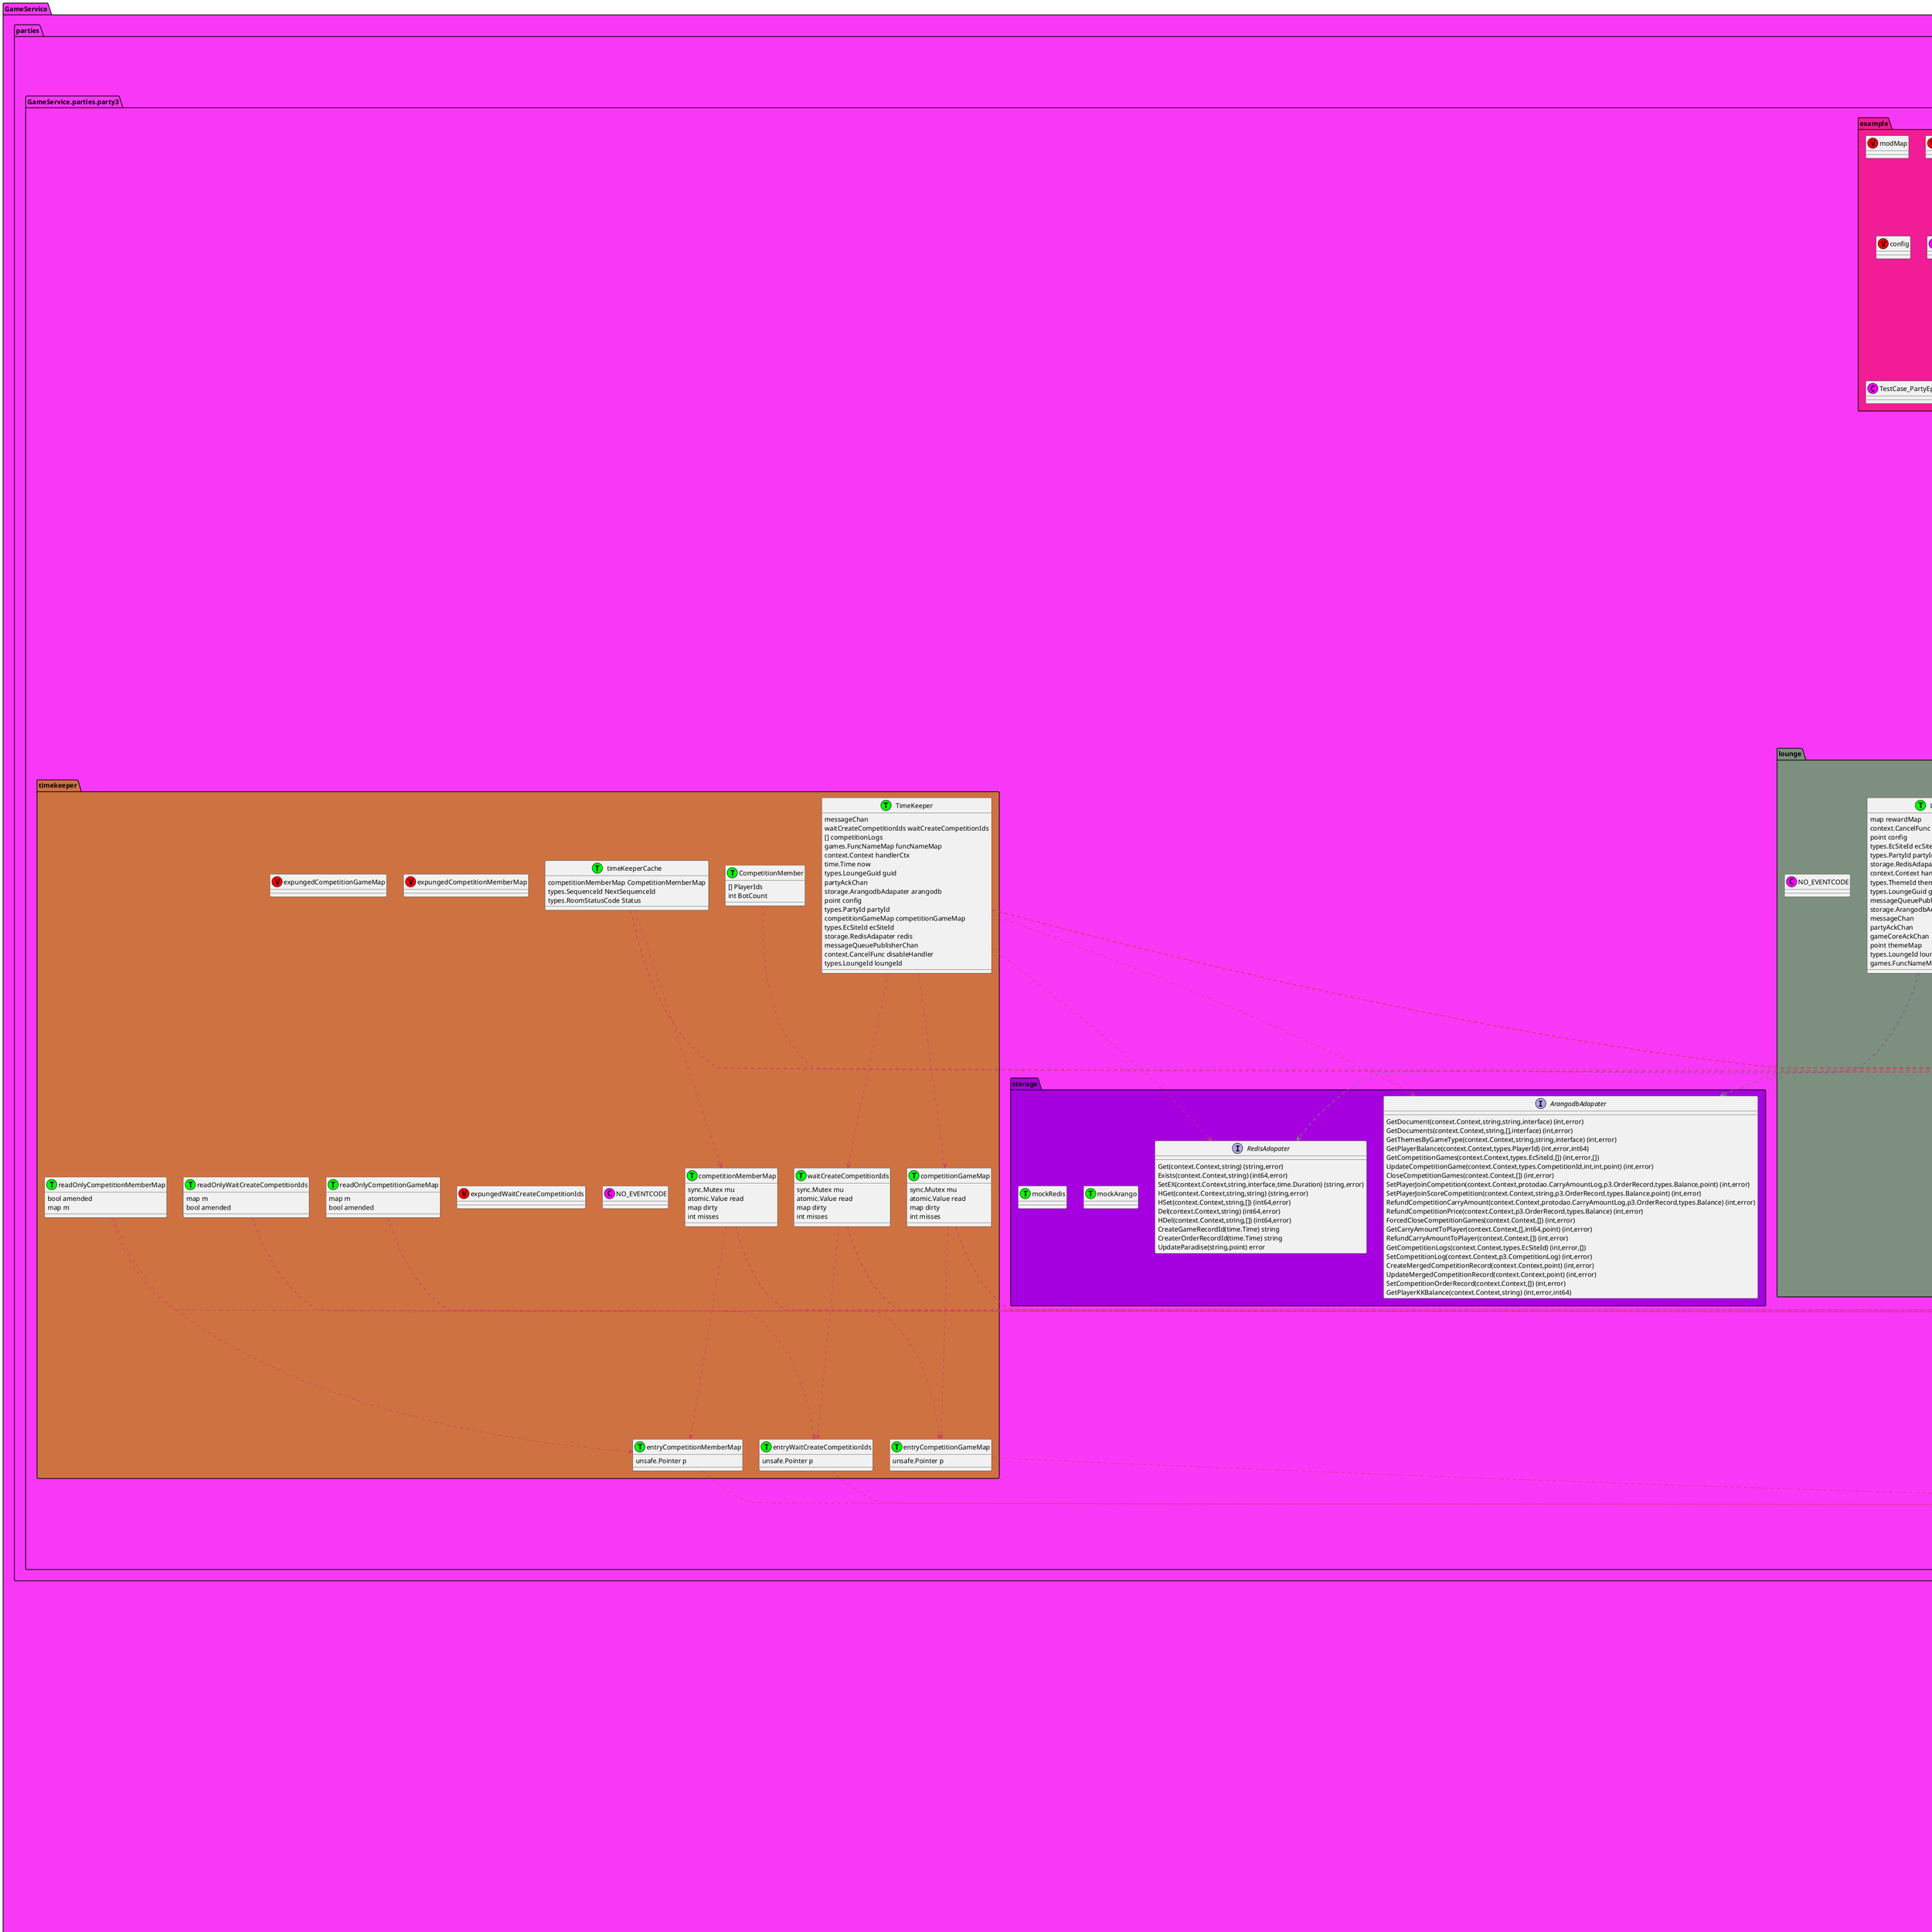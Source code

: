 @startuml
namespace GameService #f838f6{



}

namespace GameService.cmd #cc3964{


	class showConfig <<(V,#FF0000)>> {}
	class configFile <<(V,#FF0000)>> {}
	class gameConfigFile <<(V,#FF0000)>> {}
	class RootCmd <<(V,#FF0000)>> {}
	class serverCmd <<(V,#FF0000)>> {}

}

namespace GameService.constant #d0ab20{



	class Game139Id <<(C,#FF00FF)>> {}
	class Game36Id <<(C,#FF00FF)>> {}
	class Arangodb_Collection_CheatTable <<(C,#FF00FF)>> {}
	class ModuleId_Club_Lounge <<(C,#FF00FF)>> {}
	class CompetitionScoreType_Score <<(C,#FF00FF)>> {}
	class Game26NumId <<(C,#FF00FF)>> {}
	class Game31NumId <<(C,#FF00FF)>> {}
	class Arangodb_StatusCollectionError <<(C,#FF00FF)>> {}
	class Game6Id <<(C,#FF00FF)>> {}
	class OrderRecordEvent_Leave <<(C,#FF00FF)>> {}
	class RoomStatusCode_Disbanding <<(C,#FF00FF)>> {}
	class APM_TRANSACTION_TYPE_TIMEKEEPER <<(C,#FF00FF)>> {}
	class Game40Id <<(C,#FF00FF)>> {}
	class Game10NumId <<(C,#FF00FF)>> {}
	class Game16NumId <<(C,#FF00FF)>> {}
	class Game25NumId <<(C,#FF00FF)>> {}
	class CarryAmountLog_Type_Repayment <<(C,#FF00FF)>> {}
	class PlayerMatchStatus_Playing <<(C,#FF00FF)>> {}
	class Game35Id <<(C,#FF00FF)>> {}
	class CompetitionScoreType_Balance <<(C,#FF00FF)>> {}
	class Game31Id <<(C,#FF00FF)>> {}
	class Game27NumId <<(C,#FF00FF)>> {}
	class Game32NumId <<(C,#FF00FF)>> {}
	class Game40NumId <<(C,#FF00FF)>> {}
	class ChanSize_Tiny <<(C,#FF00FF)>> {}
	class Game61Id <<(C,#FF00FF)>> {}
	class Game21NumId <<(C,#FF00FF)>> {}
	class OrderRecordEvent_Reward <<(C,#FF00FF)>> {}
	class ChanSize_Medium <<(C,#FF00FF)>> {}
	class ModuleId_Party <<(C,#FF00FF)>> {}
	class GameService_Level <<(C,#FF00FF)>> {}
	class OrderRecordType_Competition <<(C,#FF00FF)>> {}
	class Arangodb_Collection_SlackAlerts <<(C,#FF00FF)>> {}
	class ModuleId_MessageQueue <<(C,#FF00FF)>> {}
	class Game17Id <<(C,#FF00FF)>> {}
	class Game17NumId <<(C,#FF00FF)>> {}
	class Game36NumId <<(C,#FF00FF)>> {}
	class CarryAmountLog_Status_Fail <<(C,#FF00FF)>> {}
	class APM_TRANSACTION_TYPE_ROOM <<(C,#FF00FF)>> {}
	class Game8NumId <<(C,#FF00FF)>> {}
	class GameType_Normal <<(C,#FF00FF)>> {}
	class Game13Id <<(C,#FF00FF)>> {}
	class Game26Id <<(C,#FF00FF)>> {}
	class Game27Id <<(C,#FF00FF)>> {}
	class Game5NumId <<(C,#FF00FF)>> {}
	class Test_apm_service_name <<(C,#FF00FF)>> {}
	class Game4NumId <<(C,#FF00FF)>> {}
	class RoomStatusCode_WaitRoomCreate <<(C,#FF00FF)>> {}
	class APM_TRANSACTION_TYPE_GAMECORE <<(C,#FF00FF)>> {}
	class Game_CreatingTimeout <<(C,#FF00FF)>> {}
	class Websocket_Level <<(C,#FF00FF)>> {}
	class Game8Id <<(C,#FF00FF)>> {}
	class Arangodb_Collection_Competition <<(C,#FF00FF)>> {}
	class ChanSize_Large <<(C,#FF00FF)>> {}
	class Arangodb_StatusReadError <<(C,#FF00FF)>> {}
	class PlayerRoomDataForGame_GameStatus_PlayGame <<(C,#FF00FF)>> {}
	class Nats_Level <<(C,#FF00FF)>> {}
	class Party1Id <<(C,#FF00FF)>> {}
	class Game24NumId <<(C,#FF00FF)>> {}
	class PlayerRoomDataForGame_GameStatus_Initial <<(C,#FF00FF)>> {}
	class Identity_Member <<(C,#FF00FF)>> {}
	class Identity_Bot <<(C,#FF00FF)>> {}
	class RoomStatusCode_InitializedTimeout <<(C,#FF00FF)>> {}
	class RoomStatusCode_WaitingCompetitionSignUp <<(C,#FF00FF)>> {}
	class Game39Id <<(C,#FF00FF)>> {}
	class OrderRecordEvent_Join <<(C,#FF00FF)>> {}
	class Arangodb_StatusUpdateError <<(C,#FF00FF)>> {}
	class ModuleId_Room <<(C,#FF00FF)>> {}
	class Game6NumId <<(C,#FF00FF)>> {}
	class Game7NumId <<(C,#FF00FF)>> {}
	class Game14NumId <<(C,#FF00FF)>> {}
	class Game18NumId <<(C,#FF00FF)>> {}
	class Game61NumId <<(C,#FF00FF)>> {}
	class APM_TRANSACTION_TYPE_NoticeType <<(C,#FF00FF)>> {}
	class RoomStatusCode_Playing <<(C,#FF00FF)>> {}
	class PlayerRoomDataForLounge_LoungeStatus_StartGame <<(C,#FF00FF)>> {}
	class Game13NumId <<(C,#FF00FF)>> {}
	class RoomStatusCode_Empty <<(C,#FF00FF)>> {}
	class RoomStatusCode_CanRemove <<(C,#FF00FF)>> {}
	class Arangodb_StatusCreateDocumentError <<(C,#FF00FF)>> {}
	class Arangodb_Collection_Competition_Log <<(C,#FF00FF)>> {}
	class Game10Id <<(C,#FF00FF)>> {}
	class Game11Id <<(C,#FF00FF)>> {}
	class Game21Id <<(C,#FF00FF)>> {}
	class PlayerRoomData_RoomType_Lounge <<(C,#FF00FF)>> {}
	class RoomStatusCode_Ready <<(C,#FF00FF)>> {}
	class Arangodb_PlayerPermissionDenied <<(C,#FF00FF)>> {}
	class Game24Id <<(C,#FF00FF)>> {}
	class Game20NumId <<(C,#FF00FF)>> {}
	class ItemType_Money <<(C,#FF00FF)>> {}
	class Redis_Max_ReTry_Count <<(C,#FF00FF)>> {}
	class Game4Id <<(C,#FF00FF)>> {}
	class ChanSize_Small <<(C,#FF00FF)>> {}
	class Game7Id <<(C,#FF00FF)>> {}
	class Game11NumId <<(C,#FF00FF)>> {}
	class Game22NumId <<(C,#FF00FF)>> {}
	class CarryAmountLog_Type_ManualRepayment <<(C,#FF00FF)>> {}
	class Arango_Max_ReTry_Count <<(C,#FF00FF)>> {}
	class Arangodb_StatusTxError <<(C,#FF00FF)>> {}
	class Arangodb_StatusEmptyID <<(C,#FF00FF)>> {}
	class PlayerRoomDataForGame_GameStatus_GameOver <<(C,#FF00FF)>> {}
	class Arangodb_Level <<(C,#FF00FF)>> {}
	class BalanceModifySubject <<(C,#FF00FF)>> {}
	class OpenByGameSubject <<(C,#FF00FF)>> {}
	class PlayerMatchStatus_Matching <<(C,#FF00FF)>> {}
	class PlayerMatchStatus_InLounge <<(C,#FF00FF)>> {}
	class Arangodb_StatusDataInvalid <<(C,#FF00FF)>> {}
	class RoomStatusCode_WaitingCompetitionGameReward <<(C,#FF00FF)>> {}
	class Game33Id <<(C,#FF00FF)>> {}
	class GameType_Competition <<(C,#FF00FF)>> {}
	class CarryAmountLog_Type_Withdrawal <<(C,#FF00FF)>> {}
	class InternalBroadcast <<(C,#FF00FF)>> {}
	class Game2Id <<(C,#FF00FF)>> {}
	class Game32Id <<(C,#FF00FF)>> {}
	class Game37Id <<(C,#FF00FF)>> {}
	class Game9NumId <<(C,#FF00FF)>> {}
	class PlayerRoomDataForGame_GameStatus_SingleGameEnd <<(C,#FF00FF)>> {}
	class RoomStatusCode_WaitingCompetitionGameStart <<(C,#FF00FF)>> {}
	class Arangodb_Collection_Players <<(C,#FF00FF)>> {}
	class Game22Id <<(C,#FF00FF)>> {}
	class Game25Id <<(C,#FF00FF)>> {}
	class Game14Id <<(C,#FF00FF)>> {}
	class Game139NumId <<(C,#FF00FF)>> {}
	class GameType_Club <<(C,#FF00FF)>> {}
	class PlayerRoomData_RoomType_Game <<(C,#FF00FF)>> {}
	class Game18Id <<(C,#FF00FF)>> {}
	class Arangodb_StatusRemoveError <<(C,#FF00FF)>> {}
	class Arangodb_Error_Transaction_Internal <<(C,#FF00FF)>> {}
	class PlayerRoomModifySubject <<(C,#FF00FF)>> {}
	class Identity_None <<(C,#FF00FF)>> {}
	class RoomStatusCode_Restart <<(C,#FF00FF)>> {}
	class Test_apm_service_environment <<(C,#FF00FF)>> {}
	class Game20Id <<(C,#FF00FF)>> {}
	class Party2Id <<(C,#FF00FF)>> {}
	class Game15NumId <<(C,#FF00FF)>> {}
	class Game35NumId <<(C,#FF00FF)>> {}
	class CloseByGameSubject <<(C,#FF00FF)>> {}
	class RoomStatusCode_Initializing <<(C,#FF00FF)>> {}
	class RoomStatusCode_WaitingPlayerReady <<(C,#FF00FF)>> {}
	class Game15Id <<(C,#FF00FF)>> {}
	class Game16Id <<(C,#FF00FF)>> {}
	class PlayerRoomDataForGame_GameStatus_EarlyVictory <<(C,#FF00FF)>> {}
	class PlayerRoomDataForLounge_LoungeStatus_Wait <<(C,#FF00FF)>> {}
	class Redis_Level <<(C,#FF00FF)>> {}
	class RoomStatusCode_Settlement <<(C,#FF00FF)>> {}
	class Arangodb_StatusCollectionNotFound <<(C,#FF00FF)>> {}
	class Arangodb_StatusOptionsError <<(C,#FF00FF)>> {}
	class ModuleId_Club_Party <<(C,#FF00FF)>> {}
	class Game9Id <<(C,#FF00FF)>> {}
	class Party3Id <<(C,#FF00FF)>> {}
	class Game39NumId <<(C,#FF00FF)>> {}
	class CarryAmountLog_Status_Success <<(C,#FF00FF)>> {}
	class RoomStatusCode_Idle <<(C,#FF00FF)>> {}
	class Arangodb_StatusOK <<(C,#FF00FF)>> {}
	class RoomStatusCode_Closing <<(C,#FF00FF)>> {}
	class Game5Id <<(C,#FF00FF)>> {}
	class Game1NumId <<(C,#FF00FF)>> {}
	class Game2NumId <<(C,#FF00FF)>> {}
	class GameType_Custom <<(C,#FF00FF)>> {}
	class Test_apm_url <<(C,#FF00FF)>> {}
	class ModuleId_Game <<(C,#FF00FF)>> {}
	class ModuleId_Lounge <<(C,#FF00FF)>> {}
	class Game1Id <<(C,#FF00FF)>> {}
	class Game37NumId <<(C,#FF00FF)>> {}
	class ModuleId_WebSocket <<(C,#FF00FF)>> {}
}

namespace GameService.dao #603a72{

	class Game10Config <<(T,#00FF00)>> {}
	class Game11Config <<(T,#00FF00)>> {}
	class Game139Config <<(T,#00FF00)>> {}
	class Game13Config <<(T,#00FF00)>> {}
	class Game14Config <<(T,#00FF00)>> {}
	class Game15Config <<(T,#00FF00)>> {}
	class Game16Config <<(T,#00FF00)>> {}
	class Game17Config <<(T,#00FF00)>> {}
	class Game18Config <<(T,#00FF00)>> {}
	class Game1Config <<(T,#00FF00)>> {}
	class Game20Config <<(T,#00FF00)>> {}
	class Game21Config <<(T,#00FF00)>> {}
	class Game22Config <<(T,#00FF00)>> {}
	class Game24Config <<(T,#00FF00)>> {}
	class Game25Config <<(T,#00FF00)>> {}
	class Game26Config <<(T,#00FF00)>> {}
	class Game27Config <<(T,#00FF00)>> {}
	class Game29Config <<(T,#00FF00)>> {}
	class Game2Config <<(T,#00FF00)>> {}
	class Game31Config <<(T,#00FF00)>> {}
	class Game32Config <<(T,#00FF00)>> {}
	class Game33Config <<(T,#00FF00)>> {}
	class Game35Config <<(T,#00FF00)>> {}
	class Game36Config <<(T,#00FF00)>> {}
	class Game37Config <<(T,#00FF00)>> {}
	class Game39Config <<(T,#00FF00)>> {}
	class Game40Config <<(T,#00FF00)>> {}
	class Game4Config <<(T,#00FF00)>> {}
	class Game5Config <<(T,#00FF00)>> {}
	class Game61Config <<(T,#00FF00)>> {}
	class Game6Config <<(T,#00FF00)>> {}
	class Game7Config <<(T,#00FF00)>> {}
	class Game8Config <<(T,#00FF00)>> {}
	class Game9Config <<(T,#00FF00)>> {}
	class MessageQueueRequestBody <<(T,#00FF00)>> {}
	class MessageQueueSubscribeByOperationCodeRequest <<(T,#00FF00)>> {
		 Subscriber
		types.MessageQueueTopicId SubcribeTopic
		types.OperationCode OperationCode
	}
	class MessageQueueSubscribeQueueGroupRequest <<(T,#00FF00)>> {
		 Subscriber
		types.MessageQueueTopicId SubcribeTopic
		types.MessageQueueTopicId PublishTopic
		types.QueueGroup QueueGroup
	}
	class MessageQueueSubscribeRequest <<(T,#00FF00)>> {
		 Subscriber
		types.MessageQueueTopicId SubcribeTopic
		types.MessageQueueTopicId PublishTopic
		types.SequenceId StartAtSequence
	}
	class MessageQueueUnsubscribeRequest <<(T,#00FF00)>> {
		types.MessageQueueTopicId SubcribeTopic
	}
	class Party1Config <<(T,#00FF00)>> {}
	class Party2Config <<(T,#00FF00)>> {}
	class Party3Config <<(T,#00FF00)>> {}
	class RequestId <<(T,#00FF00)>> {
		protocol.TraceId RequestId
	}
	class SlotTheme <<(T,#00FF00)>> {}
	class TableMessage <<(T,#00FF00)>> {}
	class ThemeCache <<(T,#00FF00)>> {}


}

namespace GameService.env #8d1d90{

	class Apm <<(T,#00FF00)>> {
		string ServiceName
		string ServiceEnvironment
		string ServerUrls
	}
	class ArangoDB <<(T,#00FF00)>> {
		int Connlimit
		string Username
		string Password
		int RetryCount
		time.Duration RetryInterval
		string HttpProtocol
		string Addr
		string Database
	}
	class Base <<(T,#00FF00)>> {
		bool EnableCheatTable
		bool EnableSaveGameProcess
	}
	class BotConfig <<(T,#00FF00)>> {
		[] InitBalanceRange
	}
	class Config <<(T,#00FF00)>> {
		point Websocket
		point Trace
		point Redis
		point Nats
		point Game
		point Base
		point Apm
		point ArangoDB
		point Discovery
	}
	class Discovery <<(T,#00FF00)>> {
		int Port
	}
	class Game <<(T,#00FF00)>> {
		point Game2
		point Game9
		point Game10
		point Game11
		point Game25
		point Game39
		point Party1
		point Base
		point Game4
		point Game13
		point Game14
		point Game16
		point Game31
		point Game36
		point Game1
		point Game24
		point Game32
		point Game33
		point Party2
		point Game22
		point Game26
		point Party3
		point Game6
		point Game7
		point Game21
		point Game27
		point Game37
		point Game40
		point Game5
		point Game8
		point Game15
		point Game18
		point Game139
		point Game17
		point Game20
		point Game29
		point Game35
		point Game61
	}
	class Game10Config <<(T,#00FF00)>> {
		float64 MaxCompensation
		float64 BasisRTP
		float64 ExpectRtp
		string GameId
		int IdleTimeout
	}
	class Game11Config <<(T,#00FF00)>> {
		float64 MaxCompensation
		float64 BasisRTP
		float64 ExpectRtp
		string GameId
		int IdleTimeout
	}
	class Game139Config <<(T,#00FF00)>> {
		int IdleTimeout
		float64 MaxCompensation
		float64 BasisRTP
		float64 ExpectRtp
		string GameId
	}
	class Game13Config <<(T,#00FF00)>> {
		string GameId
		int IdleTimeout
		float64 MaxCompensation
		float64 BasisRTP
		float64 ExpectRtp
	}
	class Game14Config <<(T,#00FF00)>> {
		string GameId
		int IdleTimeout
		float64 MaxCompensation
		float64 BasisRTP
		float64 ExpectRtp
	}
	class Game15Config <<(T,#00FF00)>> {
		float64 MaxCompensation
		float64 BasisRTP
		float64 ExpectRtp
		string GameId
		int IdleTimeout
	}
	class Game16Config <<(T,#00FF00)>> {
		[] IconFrameList
		BotConfig AggressiveBot
		BotConfig ConservativeBot
		string GameId
		float64 BasisRTP
		time.Duration BotLeaveCheckTime
		int BotLeaveProbability
		time.Duration ReadyTimeout
		time.Duration RestartTimeout
		time.Duration DisbandTimeout
		BotConfig ModerateBot
		[] IconList
		time.Duration SettlementOfCustomRoomExpire
		time.Duration IdleTimeout
		time.Duration CompetitionTimeout
		int NumOfPlayers
		map NumOfMembersMap
	}
	class Game17Config <<(T,#00FF00)>> {
		BotConfig ConservativeBot
		string GameId
		float64 BasisRTP
		time.Duration IdleTimeout
		time.Duration DisbandTimeout
		time.Duration RestartTimeout
		map NumOfMembersMap
		time.Duration SettlementOfCustomRoomExpire
		BotConfig ModerateBot
		time.Duration BotLeaveCheckTime
		time.Duration ReadyTimeout
		[] IconList
		[] IconFrameList
		BotConfig AggressiveBot
		time.Duration CompetitionTimeout
		int NumOfPlayers
		int BotLeaveProbability
	}
	class Game18Config <<(T,#00FF00)>> {
		BotConfig ModerateBot
		map NumOfMembersMap
		time.Duration RestartTimeout
		time.Duration DisbandTimeout
		time.Duration CompetitionTimeout
		[] IconFrameList
		time.Duration SettlementOfCustomRoomExpire
		time.Duration BotLeaveCheckTime
		int BotLeaveProbability
		float64 BasisRTP
		int NumOfPlayers
		[] IconList
		BotConfig AggressiveBot
		time.Duration IdleTimeout
		time.Duration ReadyTimeout
		BotConfig ConservativeBot
		string GameId
	}
	class Game1Config <<(T,#00FF00)>> {
		BotConfig AggressiveBot
		BotConfig ConservativeBot
		string GameId
		time.Duration IdleTimeout
		int NumOfPlayers
		[] IconFrameList
		BotConfig ModerateBot
		float64 BasisRTP
		time.Duration ReadyTimeout
		map NumOfMembersMap
		[] IconList
	}
	class Game20Config <<(T,#00FF00)>> {
		int IdleTimeout
		float64 MaxCompensation
		float64 BasisRTP
		float64 ExpectRtp
		string GameId
	}
	class Game21Config <<(T,#00FF00)>> {
		float64 MaxCompensation
		float64 BasisRTP
		float64 ExpectRtp
		string GameId
		int IdleTimeout
	}
	class Game22Config <<(T,#00FF00)>> {
		float64 BasisRTP
		float64 ExpectRtp
		string GameId
		int IdleTimeout
		float64 MaxCompensation
	}
	class Game24Config <<(T,#00FF00)>> {
		float64 MaxCompensation
		float64 BasisRTP
		float64 ExpectRtp
		string GameId
		int IdleTimeout
	}
	class Game25Config <<(T,#00FF00)>> {
		float64 MaxCompensation
		float64 BasisRTP
		float64 ExpectRtp
		string GameId
		int IdleTimeout
	}
	class Game26Config <<(T,#00FF00)>> {
		string GameId
		int IdleTimeout
		float64 MaxCompensation
		float64 BasisRTP
		float64 ExpectRtp
	}
	class Game27Config <<(T,#00FF00)>> {
		float64 MaxCompensation
		float64 BasisRTP
		float64 ExpectRtp
		string GameId
		int IdleTimeout
	}
	class Game29Config <<(T,#00FF00)>> {
		string GameId
		time.Duration IdleTimeout
	}
	class Game2Config <<(T,#00FF00)>> {
		int NumOfPlayers
		[] IconList
		BotConfig AggressiveBot
		BotConfig ConservativeBot
		BotConfig ModerateBot
		string GameId
		float64 BasisRTP
		time.Duration IdleTimeout
		time.Duration ReadyTimeout
		map NumOfMembersMap
		[] IconFrameList
	}
	class Game31Config <<(T,#00FF00)>> {
		float64 ExpectRtp
		string GameId
		int IdleTimeout
		float64 MaxCompensation
		float64 BasisRTP
	}
	class Game32Config <<(T,#00FF00)>> {
		string GameId
		int IdleTimeout
		float64 MaxCompensation
		float64 BasisRTP
		float64 ExpectRtp
	}
	class Game33Config <<(T,#00FF00)>> {
		float64 MaxCompensation
		float64 BasisRTP
		float64 ExpectRtp
		string GameId
		int IdleTimeout
	}
	class Game35Config <<(T,#00FF00)>> {
		int NumOfPlayers
		map NumOfMembersMap
		[] IconFrameList
		BotConfig ModerateBot
		string GameId
		time.Duration ReadyTimeout
		[] IconList
		BotConfig AggressiveBot
		BotConfig ConservativeBot
		float64 BasisRTP
		time.Duration IdleTimeout
	}
	class Game36Config <<(T,#00FF00)>> {
		float64 BasisRTP
		time.Duration IdleTimeout
		map NumOfMembersMap
		[] IconFrameList
		BotConfig ConservativeBot
		string GameId
		int NumOfPlayers
		[] IconList
		BotConfig AggressiveBot
		BotConfig ModerateBot
		time.Duration ReadyTimeout
	}
	class Game37Config <<(T,#00FF00)>> {
		string GameId
		float64 BasisRTP
		time.Duration IdleTimeout
		[] IconList
		[] IconFrameList
		time.Duration ReadyTimeout
		int NumOfPlayers
		map NumOfMembersMap
		BotConfig ModerateBot
	}
	class Game39Config <<(T,#00FF00)>> {
		time.Duration IdleTimeout
		time.Duration ReadyTimeout
		BotConfig ModerateBot
		string GameId
		time.Duration SettlementOfCustomRoomExpire
		BotConfig AggressiveBot
		BotConfig ConservativeBot
		time.Duration BotLeaveCheckTime
		map NumOfMembersMap
		int NumOfPlayers
		time.Duration CompetitionTimeout
		time.Duration RestartTimeout
		time.Duration DisbandTimeout
		[] IconList
		[] IconFrameList
		int BotLeaveProbability
		float64 BasisRTP
	}
	class Game40Config <<(T,#00FF00)>> {
		string GameId
		time.Duration SettlementOfCustomRoomExpire
		BotConfig ModerateBot
		int BotLeaveProbability
		time.Duration DisbandTimeout
		int NumOfPlayers
		[] IconFrameList
		time.Duration RestartTimeout
		map NumOfMembersMap
		[] IconList
		time.Duration CompetitionTimeout
		BotConfig AggressiveBot
		BotConfig ConservativeBot
		time.Duration BotLeaveCheckTime
		float64 BasisRTP
		time.Duration IdleTimeout
		time.Duration ReadyTimeout
	}
	class Game4Config <<(T,#00FF00)>> {
		float64 MaxCompensation
		float64 BasisRTP
		float64 ExpectRtp
		string GameId
		int IdleTimeout
	}
	class Game5Config <<(T,#00FF00)>> {
		float64 BasisRTP
		string GameId
		time.Duration ReadyTimeout
		int NumOfPlayers
		map NumOfMembersMap
		[] IconList
		[] IconFrameList
		BotConfig ModerateBot
		time.Duration IdleTimeout
	}
	class Game61Config <<(T,#00FF00)>> {
		string GameId
		time.Duration IdleTimeout
		int NumOfPlayers
		time.Duration PlayerIdleWarn
		time.Duration PlayerIdleTimeout
		time.Duration DataRefreshInterval
		time.Duration JackpotNotificationInterval
	}
	class Game6Config <<(T,#00FF00)>> {
		time.Duration CompetitionTimeout
		map NumOfMembersMap
		time.Duration SettlementOfCustomRoomExpire
		float64 BasisRTP
		time.Duration IdleTimeout
		time.Duration RestartTimeout
		[] IconFrameList
		int BotLeaveProbability
		string GameId
		time.Duration ReadyTimeout
		int NumOfPlayers
		BotConfig ConservativeBot
		BotConfig ModerateBot
		time.Duration BotLeaveCheckTime
		time.Duration DisbandTimeout
		[] IconList
		BotConfig AggressiveBot
	}
	class Game7Config <<(T,#00FF00)>> {
		string GameId
		int IdleTimeout
		float64 MaxCompensation
		float64 BasisRTP
		float64 ExpectRtp
	}
	class Game8Config <<(T,#00FF00)>> {
		float64 ExpectRtp
		string GameId
		int IdleTimeout
		float64 MaxCompensation
		float64 BasisRTP
	}
	class Game9Config <<(T,#00FF00)>> {
		string GameId
		int IdleTimeout
		float64 MaxCompensation
		float64 BasisRTP
		float64 ExpectRtp
	}
	class GameBase <<(T,#00FF00)>> {
		time.Duration SnapshotExpire
		string ConfigPath
		map NicknameMap
		[] NicknameList
	}
	class Nats <<(T,#00FF00)>> {
		int StanPingsInterval
		int StanPingsMaxOut
		string Addr
		string Username
		string Password
		string ClusterID
		time.Duration ReconnInterval
		time.Duration ConnectTimeOut
	}
	class Party1Config <<(T,#00FF00)>> {
		time.Duration IdleTimeout
		time.Duration IdleLimit
		time.Duration PlayerKickedInfoExpire
		string PartyId
		int NumOfMembers
	}
	class Party2Config <<(T,#00FF00)>> {
		string PartyId
		int NumOfMembers
		time.Duration IdleTimeout
		time.Duration IdleLimit
		time.Duration PlayerKickedInfoExpire
		uint64 ClubMemberLimit
	}
	class Party3Config <<(T,#00FF00)>> {
		string PartyId
		int NumOfMembers
		time.Duration IdleTimeout
		time.Duration PlayerMatchStatusExpire
		time.Duration FakePlayingTime
	}
	class Redis <<(T,#00FF00)>> {
		string Addr
		string Password
		int PoolSize
		int RetryCount
		time.Duration RetryInterval
		time.Duration GameRecordIncrExpire
	}
	class Trace <<(T,#00FF00)>> {
		bool OpenFile
		string LogLevel
		string Formatter
		constants.ServiceCode LogServiceCode
	}
	class Websocket <<(T,#00FF00)>> {
		string Addr
		string Url
		int PingMaxOut
		time.Duration PingInterval
		time.Duration ReconnInterval
		time.Duration RequsetTimeOut
		time.Duration ResendDuration
		time.Duration ConnectTimeOut
	}

	class Setting <<(V,#FF0000)>> {}
	class Gitcommitnum <<(V,#FF0000)>> {}
	class GamecoreGitcommitnum <<(V,#FF0000)>> {}
	class ProtocolGitcommitnum <<(V,#FF0000)>> {}

}

namespace GameService.module #5ae52a{

	class GameFuncMap <<(T,#00FF00)>> {
		sync.Mutex mu
		atomic.Value read
		map dirty
		int misses
	}
	class entryGameFuncMap <<(T,#00FF00)>> {
		unsafe.Pointer p
	}
	class readOnlyGameFuncMap <<(T,#00FF00)>> {
		bool amended
		map m
	}

	class expungedGameFuncMap <<(V,#FF0000)>> {}

}

namespace GameService.module.arangodb #a58f1a{

	class G16CustomTheme <<(T,#00FF00)>> {
		protodao.Accounting Accounting
		G16Options Options
		string ThemeID
		string GameID
		types.ArangoNumber MinPlayers
		types.ArangoNumber AnteAndMinCoinProportion
		types.ArangoNumber JuiceRatio
		types.ArangoNumber CustomJuiceRatio
		string EcSiteID
		string GameType
		string Title
		types.ArangoNumber MaxPlayers
		types.ArangoNumber AnteMax
	}
	class G16Options <<(T,#00FF00)>> {
		[] Antes
		[] MinCoins
		[] Rounds
		[] DisabledPatterns
		[] BirdCatchCounts
	}
	class Handler <<(T,#00FF00)>> {
		driver.Database db
		context.Context ctx
		point retry
	}

	class handlerInstances <<(V,#FF0000)>> {}
	class Error_Arangodb_Connection <<(V,#FF0000)>> {}
	class Error_Arangodb_NewClient <<(V,#FF0000)>> {}
	class Error_Arangodb_Connect_Database <<(V,#FF0000)>> {}
	class Error_Arangodb_Ping <<(V,#FF0000)>> {}
	class handlerIdx <<(V,#FF0000)>> {}
	class once <<(V,#FF0000)>> {}
	class initialized <<(V,#FF0000)>> {}
	class mu <<(V,#FF0000)>> {}

}

namespace GameService.module.arangodb.benchmark #5d1e08{


	class mockGameRecordData <<(V,#FF0000)>> {}
	class mockGameProcessData <<(V,#FF0000)>> {}
	class mockPlayerData <<(V,#FF0000)>> {}
	class mockTxScript <<(V,#FF0000)>> {}

	class rontines <<(C,#FF00FF)>> {}
	class httpProtocol <<(C,#FF00FF)>> {}
}

namespace GameService.module.discovery #bfc7bc{



}

namespace GameService.module.flow #7ae4da{

	class Flow <<(T,#00FF00)>> {
		types.ModuleId to
		types.RoomGuid guid
		interface message
		uint64 sequenceId
		point transaction
		types.ModuleId from
		types.OperationCode operationCode
		types.EventCode eventCode
		protocol.ErrorCode statusCode
		types.TraceId traceId
	}


}

namespace GameService.module.nats #627350{

	class Handler <<(T,#00FF00)>> {
		 writeFlow
		 shutdownChan
		subscriptionMap subscriptionMap
		flowMap flowMap
		map subjectMap
		context.Context ctx
		int status
		 writeFlowBackup
		 writeEnd
		map subscriberMap
		point config
		stan.Conn connection
	}
	class entryFlowMap <<(T,#00FF00)>> {
		unsafe.Pointer p
	}
	class entrySubscriptionMap <<(T,#00FF00)>> {
		unsafe.Pointer p
	}
	class flowMap <<(T,#00FF00)>> {
		sync.Mutex mu
		atomic.Value read
		map dirty
		int misses
	}
	class readOnlyFlowMap <<(T,#00FF00)>> {
		map m
		bool amended
	}
	class readOnlySubscriptionMap <<(T,#00FF00)>> {
		map m
		bool amended
	}
	class subscriptionMap <<(T,#00FF00)>> {
		sync.Mutex mu
		atomic.Value read
		map dirty
		int misses
	}

	class expungedSubscriptionMap <<(V,#FF0000)>> {}
	class expungedFlowMap <<(V,#FF0000)>> {}
	class cfg <<(V,#FF0000)>> {}
	class publishCount <<(V,#FF0000)>> {}
	class recieveCount <<(V,#FF0000)>> {}

	class status_init <<(C,#FF00FF)>> {}
	class status_running <<(C,#FF00FF)>> {}
}

namespace GameService.module.noticehandler #6cac1a{

	class Handler <<(T,#00FF00)>> {
		 messageChan
		 messageQueuePublisherChan
		map gameReceiverMap
		map partyReceiverMap
		string guid
		module.GameFuncMap gameFuncMap
	}


}

namespace GameService.module.redis #ff5556{

	class Handler <<(T,#00FF00)>> {
		redis.Cmdable redisClient
		context.Context ctx
		point config
	}
	class accountingRedis <<(T,#00FF00)>> {
		types.Balance BotJuiceAmount
		types.Balance MemberIncome
		types.Balance MemberOutcome
		types.Balance MemberJuiceAmount
		types.Balance BotIncome
		types.Balance BotOutcome
	}

	class Error_Redis_Handler_ZPopMax_Too_Many_Arguments <<(V,#FF0000)>> {}
	class Error_Redis_Handler_MemoryUsage <<(V,#FF0000)>> {}
	class roomIncrIndex <<(V,#FF0000)>> {}
	class mutex <<(V,#FF0000)>> {}
	class handlerInstance <<(V,#FF0000)>> {}
	class Error_Redis_Handler_ZPopMin_Too_Many_Arguments <<(V,#FF0000)>> {}
	class serverIndex <<(V,#FF0000)>> {}
	class once <<(V,#FF0000)>> {}
	class Error_Redis_Handler_BitPos_Too_Many_Arguments <<(V,#FF0000)>> {}

}

namespace GameService.module.redis.baseRedisScript #7e730a{



}

namespace GameService.module.redis.benchmark #ae00cc{

	class mockPlayerMatchStatus <<(T,#00FF00)>> {}


}

namespace GameService.module.websocket #6756d2{

	class Handler <<(T,#00FF00)>> {
		point connection
		 writeFlow
		context.Context ctx
		 writeFlowBackup
		uint8 status
		point config
		 writeEnd
		 shutdownChan
		point ring
		module.GameFuncMap gameFuncMap
		flowMap flowMap
		 reader
		requestMap requestMap
		string token
		time.Time pingTime
	}
	class echoServer <<(T,#00FF00)>> {
		map responseMap
	}
	class entryFlowMap <<(T,#00FF00)>> {
		unsafe.Pointer p
	}
	class flowMap <<(T,#00FF00)>> {
		sync.Mutex mu
		atomic.Value read
		map dirty
		int misses
	}
	class readOnlyFlowMap <<(T,#00FF00)>> {
		map m
		bool amended
	}
	class requestMap <<(T,#00FF00)>> {
		sync.Mutex mu
		map entry
	}

	class expungedFlowMap <<(V,#FF0000)>> {}
	class cfg <<(V,#FF0000)>> {}
	class respMap <<(V,#FF0000)>> {}

	class running <<(C,#FF00FF)>> {}
	class closing <<(C,#FF00FF)>> {}
	class final <<(C,#FF00FF)>> {}
	class serviceRegister <<(C,#FF00FF)>> {}
}

namespace GameService.parties.party1{}
namespace GameService.parties.party1.constant #e3c762{



	class Seat_Status_Init <<(C,#FF00FF)>> {}
	class Seat_Status_Ready <<(C,#FF00FF)>> {}
	class Seat_Status_Playing <<(C,#FF00FF)>> {}
	class Seat_Status_Disconnect <<(C,#FF00FF)>> {}
	class Success <<(C,#FF00FF)>> {}
	class InsufficientBalance <<(C,#FF00FF)>> {}
}

namespace GameService.parties.party1.dao #883a0e{

	class Game40CustomOptions <<(T,#00FF00)>> {
		types.ArangoNumber JuiceRatio
		[] MinCoins
		[] DisabledPatterns
		[] Odds
		bool Active
		types.ArangoNumber AnteAndMinCoinProportion
		types.ArangoNumber AnteMax
		types.ArangoNumber CustomJuiceRatio
		[] Antes
		[] Rounds
		types.ThemeId ThemeID
	}


}

namespace GameService.parties.party1.example #ef557e{


	class opMap <<(V,#FF0000)>> {}
	class evtMap <<(V,#FF0000)>> {}
	class config <<(V,#FF0000)>> {}
	class modMap <<(V,#FF0000)>> {}

	class TestCase_LoungeEpoch <<(C,#FF00FF)>> {}
	class TestCase_PartyEpoch <<(C,#FF00FF)>> {}
	class TestCase_PartyConcurrently <<(C,#FF00FF)>> {}
	class TestCase <<(C,#FF00FF)>> {}
}

namespace GameService.parties.party1.lounge #90abc0{

	class Lounge <<(T,#00FF00)>> {
		 partyAckChan
		context.Context handlerCtx
		time.Time now
		 messageQueuePublisherChan
		storage.ArangodbAdapater arangodb
		storage.RedisAdapater redis
		point themeMap
		context.CancelFunc disableHandler
		 messageChan
		point authorizedGameMap
		types.EcSiteId ecSiteId
		types.PartyId partyId
		types.LoungeGuid guid
		games.FuncNameMap mqFuncNameMap
		point config
		types.LoungeId loungeId
	}
	class loungeCache <<(T,#00FF00)>> {
		types.GameId SelectedGameId
		types.RoomStatusCode Status
		time.Time CreatedTime
		[] Seats
		int HostId
		interface SelectedOptions
		types.RoomType RoomType
		time.Time IdleTime
		types.ThemeId SelectedThemeId
		types.SequenceId NextSequenceId
	}
	class seatInfo <<(T,#00FF00)>> {
		types.SeatId Id
		bool IsAlive
		string Nickname
		string EcUserID
		types.Balance CarryAmount
		types.SessionId SessionId
		types.PlayerId PlayerId
		int Icon
		int IconFrame
		types.Balance Balance
		int Status
	}
	class traceCache <<(T,#00FF00)>> {
		string CreateRoomTraceHeader
		string RoomTraceHeader
		point roomTraceRoot
		string GamecoreTraceHeader
		point gamecoreTraceRoot
	}


	class NO_EVENTCODE <<(C,#FF00FF)>> {}
}

namespace GameService.parties.party1.party #b439a0{

	class Party <<(T,#00FF00)>> {
		loungeMap loungeMap
		 messageChan
		 loungeAckChan
		map ecSiteIdMap
		games.FuncExecMap funcExecMap
		point config
		sync.Map authorizedGameMap
		bool enabled
		 webSocketWritterChan
		 messageQueuePublisherChan
		storage.ArangodbAdapater arangodb
		requestMap requestMap
		util.RoomCounter loungeCounter
		games.FuncNameMap funcNameMap
		context.Context ctx
		point ring
		storage.RedisAdapater redis
		sync.Map themeMap
		types.PartyGuid guid
	}
	class entryLoungeMap <<(T,#00FF00)>> {
		unsafe.Pointer p
	}
	class loungeMap <<(T,#00FF00)>> {
		sync.Mutex mu
		atomic.Value read
		map dirty
		int misses
	}
	class readOnlyLoungeMap <<(T,#00FF00)>> {
		map m
		bool amended
	}
	class requestMap <<(T,#00FF00)>> {
		sync.Mutex mu
		map entry
	}

	class expungedLoungeMap <<(V,#FF0000)>> {}

	class MessageQueue_GetGameCustomSetting <<(C,#FF00FF)>> {}
	class MessageQueue_Notice_OpenByGame <<(C,#FF00FF)>> {}
	class NO_EVENTCODE <<(C,#FF00FF)>> {}
	class WebSocket_CreateLounge <<(C,#FF00FF)>> {}
	class WebSocket_JoinLounge <<(C,#FF00FF)>> {}
	class WebSocket_RejoinLounge <<(C,#FF00FF)>> {}
	class WebSocket_DeleteLounge <<(C,#FF00FF)>> {}
	class WebSocket_RecreateLounge <<(C,#FF00FF)>> {}
	class WebSocket_CreateCustomRoom <<(C,#FF00FF)>> {}
	class MessageQueue_Notice_BalanceModify <<(C,#FF00FF)>> {}
	class MessageQueue_Notice_CloseByGame <<(C,#FF00FF)>> {}
}

namespace GameService.parties.party1.storage #e7c758{
	interface ArangodbAdapater {
		GetDocument(context.Context,string,string,interface) (int,error)
		GetThemesByGameType(context.Context,string,string,interface) (int,error)
		GetPlayerBalance(context.Context,string) (int,error,int64)
		GetEcSites(context.Context) (int,[])
	}
	interface RedisAdapater {
		Get(context.Context,string) (string,error)
		SetEX(context.Context,string,interface,time.Duration) (string,error)
		HSet(context.Context,string,[]) (int64,error)
		Del(context.Context,string) (int64,error)
		HDel(context.Context,string,[]) (int64,error)
	}

	class mockArango <<(T,#00FF00)>> {}
	class mockRedis <<(T,#00FF00)>> {}


}


namespace GameService.parties.party2{}

namespace GameService.parties.party2.constant #f3c73a{



	class Seat_Status_Playing <<(C,#FF00FF)>> {}
	class Seat_Status_Disconnect <<(C,#FF00FF)>> {}
	class Success <<(C,#FF00FF)>> {}
	class InsufficientBalance <<(C,#FF00FF)>> {}
	class Seat_Status_Init <<(C,#FF00FF)>> {}
	class Seat_Status_Ready <<(C,#FF00FF)>> {}
}

namespace GameService.parties.party2.dao #698fb0{

	class Game40CustomOptions <<(T,#00FF00)>> {
		[] Rounds
		[] DisabledPatterns
		bool Active
		types.ThemeId ThemeID
		types.ArangoNumber AnteMax
		[] MinCoins
		[] Antes
		[] Odds
		types.ArangoNumber AnteAndMinCoinProportion
		types.ArangoNumber JuiceRatio
		types.ArangoNumber CustomJuiceRatio
	}


}

namespace GameService.parties.party2.example #6a733c{


	class modMap <<(V,#FF0000)>> {}
	class opMap <<(V,#FF0000)>> {}
	class evtMap <<(V,#FF0000)>> {}
	class config <<(V,#FF0000)>> {}

	class TestCase_LoungeEpoch <<(C,#FF00FF)>> {}
	class TestCase_PartyEpoch <<(C,#FF00FF)>> {}
	class TestCase_PartyConcurrently <<(C,#FF00FF)>> {}
	class TestCase <<(C,#FF00FF)>> {}
}

namespace GameService.parties.party2.lounge #cae412{

	class Lounge <<(T,#00FF00)>> {
		point themeMap
		types.LoungeGuid guid
		storage.RedisAdapater redis
		point authorizedGameMap
		storage.ArangodbAdapater arangodb
		games.FuncNameMap mqFuncNameMap
		types.EcSiteId ecSiteId
		 messageQueuePublisherChan
		 partyAckChan
		time.Time now
		types.PartyId partyId
		types.LoungeId loungeId
		 messageChan
		context.Context handlerCtx
		context.CancelFunc disableHandler
		point config
	}
	class loungeCache <<(T,#00FF00)>> {
		[] Seats
		int HostId
		interface SelectedOptions
		types.GameId SelectedGameId
		types.SequenceId NextSequenceId
		time.Time CreatedTime
		types.RoomStatusCode Status
		time.Time IdleTime
		types.ThemeId SelectedThemeId
		types.Balance SelectedAnte
		types.ClubId ClubId
		string ClubName
		types.RoomType RoomType
	}
	class seatInfo <<(T,#00FF00)>> {
		types.PlayerId PlayerId
		bool IsAlive
		types.SessionId SessionId
		string Nickname
		string EcUserID
		int Icon
		int IconFrame
		types.Balance Balance
		types.SeatId Id
		types.Balance CarryAmount
		int Status
	}
	class traceCache <<(T,#00FF00)>> {
		string CreateRoomTraceHeader
		string RoomTraceHeader
		point roomTraceRoot
		string GamecoreTraceHeader
		point gamecoreTraceRoot
	}


	class NO_EVENTCODE <<(C,#FF00FF)>> {}
}

namespace GameService.parties.party2.party #e75592{

	class Party <<(T,#00FF00)>> {
		types.PartyGuid guid
		 messageChan
		 messageQueuePublisherChan
		map ecSiteIdMap
		games.FuncExecMap funcExecMap
		point config
		bool enabled
		loungeMap loungeMap
		storage.ArangodbAdapater arangodb
		requestMap requestMap
		util.RoomCounter loungeCounter
		context.Context ctx
		point ring
		 webSocketWritterChan
		storage.RedisAdapater redis
		sync.Map themeMap
		sync.Map authorizedGameMap
		games.FuncNameMap funcNameMap
		 loungeAckChan
	}
	class entryLoungeMap <<(T,#00FF00)>> {
		unsafe.Pointer p
	}
	class entryRequestMap <<(T,#00FF00)>> {
		unsafe.Pointer p
	}
	class loungeMap <<(T,#00FF00)>> {
		int misses
		sync.Mutex mu
		atomic.Value read
		map dirty
	}
	class readOnlyLoungeMap <<(T,#00FF00)>> {
		bool amended
		map m
	}
	class readOnlyRequestMap <<(T,#00FF00)>> {
		map m
		bool amended
	}
	class requestMap <<(T,#00FF00)>> {
		sync.Mutex mu
		atomic.Value read
		map dirty
		int misses
	}

	class expungedLoungeMap <<(V,#FF0000)>> {}
	class expungedRequestMap <<(V,#FF0000)>> {}

	class WebSocket_RejoinLounge <<(C,#FF00FF)>> {}
	class MessageQueue_CreateClub <<(C,#FF00FF)>> {}
	class MessageQueue_GetClubLoungesList <<(C,#FF00FF)>> {}
	class MessageQueue_Notice_BalanceModify <<(C,#FF00FF)>> {}
	class Internal_ClubRemoved <<(C,#FF00FF)>> {}
	class MessageQueue_GetGameCustomSetting <<(C,#FF00FF)>> {}
	class MessageQueue_UpdateClubName <<(C,#FF00FF)>> {}
	class MessageQueue_GetClubBalance <<(C,#FF00FF)>> {}
	class MessageQueue_GetClubsInfo <<(C,#FF00FF)>> {}
	class MessageQueue_GetClubMemberKickedInfo <<(C,#FF00FF)>> {}
	class MessageQueue_Notice_OpenByGame <<(C,#FF00FF)>> {}
	class WebSocket_CreateLounge <<(C,#FF00FF)>> {}
	class WebSocket_CreateCustomRoom <<(C,#FF00FF)>> {}
	class MessageQueue_JoinClub <<(C,#FF00FF)>> {}
	class MessageQueue_RemoveClub <<(C,#FF00FF)>> {}
	class MessageQueue_WithdrawClubBalance <<(C,#FF00FF)>> {}
	class MessageQueue_Notice_CloseByGame <<(C,#FF00FF)>> {}
	class MessageQueue_RemoveClubMember <<(C,#FF00FF)>> {}
	class Internal_ClubMemberRemoved <<(C,#FF00FF)>> {}
	class NO_EVENTCODE <<(C,#FF00FF)>> {}
	class WebSocket_RecreateLounge <<(C,#FF00FF)>> {}
	class WebSocket_JoinLounge <<(C,#FF00FF)>> {}
	class WebSocket_DeleteLounge <<(C,#FF00FF)>> {}
	class MessageQueue_GetMemberInfoInTheClub <<(C,#FF00FF)>> {}
}

namespace GameService.parties.party2.storage #fee390{
	interface ArangodbAdapater {
		GetDocument(context.Context,string,string,interface) (int,error)
		GetThemesByGameType(context.Context,string,string,interface) (int,error)
		GetPlayerBalance(context.Context,string) (types.Balance,int,error)
		GetEcSites(context.Context) (int,[])
		CreateClub(context.Context,string,string,string) (map,error)
		JoinClub(context.Context,string,string,string,uint64) (map,error)
		UpdateClubName(context.Context,string,string,string,string) (int,error)
		RemoveClubMember(context.Context,string,types.ClubId,string) (int,error)
		RemoveClub(context.Context,string,types.ClubId) (int,error)
		GetClubsInfo(context.Context,string) ([],error)
		GetMemberInfoInTheClub(context.Context,string,types.ClubId) ([],int,error)
		GetClubBalance(context.Context,string,types.ClubId) (types.Balance,float64,int,error)
		WithdrawClubBalance(context.Context,string,types.ClubId,types.Balance) (int,error)
		IsClubMember(context.Context,string,string) (bool,error)
		UpdateClubMemberLoginTime(context.Context,string,string) (int,error)
	}
	interface RedisAdapater {
		Get(context.Context,string) (string,error)
		SetEX(context.Context,string,interface,time.Duration) (string,error)
		HSet(context.Context,string,[]) (int64,error)
		Del(context.Context,string) (int64,error)
		HDel(context.Context,string,[]) (int64,error)
		HGetAll(context.Context,string) (map,error)
		HMSet(context.Context,string,[]) (bool,error)
	}

	class mockArango <<(T,#00FF00)>> {}
	class mockRedis <<(T,#00FF00)>> {}


}

namespace GameService.parties.party2.utils #6a0176{



}


namespace GameService.parties.party3{}

namespace GameService.parties.party3.constant #9ae48a{


	class PassRankInfo <<(V,#FF0000)>> {}

	class Seat_Status_Ready <<(C,#FF00FF)>> {}
	class CompetitionGameStatus_Settlement <<(C,#FF00FF)>> {}
	class InsufficientBalance <<(C,#FF00FF)>> {}
	class CompetitionGameStartType_WaitPlayerFull <<(C,#FF00FF)>> {}
	class CompetitionGameStartType_WaitTime <<(C,#FF00FF)>> {}
	class CompetitionGameStatus_Playing <<(C,#FF00FF)>> {}
	class CompetitionGameStatus_Close <<(C,#FF00FF)>> {}
	class Success <<(C,#FF00FF)>> {}
	class CustomData_Type_Lounge <<(C,#FF00FF)>> {}
	class CompetitionGameStatus_InScheduler <<(C,#FF00FF)>> {}
	class Seat_Status_Init <<(C,#FF00FF)>> {}
	class CompetitionGameStatus_WaitScheduler <<(C,#FF00FF)>> {}
	class CompetitionGameStatus_WaitSignUp <<(C,#FF00FF)>> {}
	class CustomData_Type_TimeKeeper <<(C,#FF00FF)>> {}
}

namespace GameService.parties.party3.example #f11c96{

	class ChanEventName <<(T,#00FF00)>> {}

	class modMap <<(V,#FF0000)>> {}
	class opMap <<(V,#FF0000)>> {}
	class wg <<(V,#FF0000)>> {}
	class MessageQueueEventChanMap <<(V,#FF0000)>> {}
	class evtMap <<(V,#FF0000)>> {}
	class WebSocketEventChanMap <<(V,#FF0000)>> {}
	class LoungeAckEventChanMap <<(V,#FF0000)>> {}
	class cfg <<(V,#FF0000)>> {}
	class config <<(V,#FF0000)>> {}

	class TestCase_PartyConcurrently <<(C,#FF00FF)>> {}
	class TestCase <<(C,#FF00FF)>> {}
	class MockPlayerId <<(C,#FF00FF)>> {}
	class MockEcSiteId <<(C,#FF00FF)>> {}
	class TestCase_LoungeEpoch <<(C,#FF00FF)>> {}
	class TestCase_PartyEpoch <<(C,#FF00FF)>> {}
	class MockLoungeId <<(C,#FF00FF)>> {}
	class TestCase_TimeKeeperEpoch <<(C,#FF00FF)>> {}
	class MockPartyId <<(C,#FF00FF)>> {}
}

namespace GameService.parties.party3.lounge #7d8f7e{

	class Lounge <<(T,#00FF00)>> {
		map rewardMap
		context.CancelFunc disableHandler
		point config
		types.EcSiteId ecSiteId
		types.PartyId partyId
		storage.RedisAdapater redis
		context.Context handlerCtx
		types.ThemeId themeId
		types.LoungeGuid guid
		 messageQueuePublisherChan
		storage.ArangodbAdapater arangodb
		 messageChan
		 partyAckChan
		 gameCoreAckChan
		point themeMap
		types.LoungeId loungeId
		games.FuncNameMap mqFuncNameMap
	}
	class gameRoomInfo <<(T,#00FF00)>> {
		bool IsFinish
		bool IsBotRoom
	}
	class loungeCache <<(T,#00FF00)>> {
		[] Seats
		util.ClockTime ClockTime
		bool IsRealSettlement
		[] BotNameList
		types.TraceId LoungeTraceId
		map CompetitionRoomMap
		bool IsCompetitionFinish
		bool IsWaitUpdateStatu
		bool IsBotRoom
		bool IsRoundFinish
		int Round
		bool ForcedCloseCommend
		types.RoomType RoomType
		types.RoomStatusCode Status
		time.Time IdleTime
		types.SequenceId NextSequenceId
		p3.CreateLoungeCustomData CompetitionGame
		p3.MergedCompetitionRecord MergedGameRecord
		types.RoomStatusCode LastStatus
		types.MessageQueueTopicId TimeKeeperTopic
		time.Time CreatedTime
		bool IsWaitCreateMulitRoom
		bool IsFakePlaying
		int BotCount
	}
	class seatInfo <<(T,#00FF00)>> {
		time.Duration JoinTime
		types.CompetitionRank Rank
		int IconFrame
		types.Balance Score
		types.SeatId Id
		bool IsRoundWin
		string EcUserID
		int Icon
		int Status
		time.Duration CompetitionRemainThinkTime
		types.RoomGuid CurrentRoomGuid
		types.PlayerId PlayerId
		types.PlayerType PlayerType
		string Nickname
		types.Balance CarryAmount
		bool IsAlive
		types.SessionId SessionId
		types.Balance Balance
	}
	class traceCache <<(T,#00FF00)>> {
		point roomTraceRoot
		string GamecoreTraceHeader
		point gamecoreTraceRoot
		string CreateRoomTraceHeader
		string RoomTraceHeader
	}


	class NO_EVENTCODE <<(C,#FF00FF)>> {}
}

namespace GameService.parties.party3.party #83c852{

	class CustomData <<(T,#00FF00)>> {
		int Type
	}
	class Party <<(T,#00FF00)>> {
		games.FuncNameMap funcNameMap
		games.FuncExecMap funcExecMap
		loungeMap loungeMap
		 webSocketWritterChan
		storage.ArangodbAdapater arangodb
		 messageChan
		storage.RedisAdapater redis
		point config
		bool enabled
		point ring
		 loungeAckChan
		 messageQueuePublisherChan
		util.RoomCounter loungeCounter
		context.Context ctx
		types.PartyGuid guid
		timekeeperMap timekeeperMap
		sync.Map themeMap
		requestMap requestMap
		map ecSiteIdMap
	}
	class entryLoungeMap <<(T,#00FF00)>> {
		unsafe.Pointer p
	}
	class entryTimekeeperMap <<(T,#00FF00)>> {
		unsafe.Pointer p
	}
	class loungeMap <<(T,#00FF00)>> {
		sync.Mutex mu
		atomic.Value read
		map dirty
		int misses
	}
	class readOnlyLoungeMap <<(T,#00FF00)>> {
		map m
		bool amended
	}
	class readOnlyTimekeeperMap <<(T,#00FF00)>> {
		map m
		bool amended
	}
	class requestMap <<(T,#00FF00)>> {
		sync.Mutex mu
		map entry
	}
	class timekeeperMap <<(T,#00FF00)>> {
		int misses
		sync.Mutex mu
		atomic.Value read
		map dirty
	}

	class expungedLoungeMap <<(V,#FF0000)>> {}
	class expungedTimekeeperMap <<(V,#FF0000)>> {}

	class WebSocket_UpdateCompetition <<(C,#FF00FF)>> {}
	class WebSocket_DeleteLounge <<(C,#FF00FF)>> {}
	class WebSocket_CreateCustomRoom <<(C,#FF00FF)>> {}
	class WebSocket_CreateLounge <<(C,#FF00FF)>> {}
	class WebSocket_CreateMulitCustomeRoom <<(C,#FF00FF)>> {}
	class NO_EVENTCODE <<(C,#FF00FF)>> {}
	class WebSocket_JoinLounge <<(C,#FF00FF)>> {}
	class WebSocket_RejoinLounge <<(C,#FF00FF)>> {}
	class WebSocket_NewCompetition <<(C,#FF00FF)>> {}
	class WebSocket_CreateCustomLounge <<(C,#FF00FF)>> {}
	class MessageQueue_Notice_OpenByGame <<(C,#FF00FF)>> {}
	class WebSocket_RecreateLounge <<(C,#FF00FF)>> {}
	class WebSocket_CloseCompetition <<(C,#FF00FF)>> {}
	class WebSocket_ForcedCloseCompetition <<(C,#FF00FF)>> {}
	class MessageQueue_Notice_BalanceModify <<(C,#FF00FF)>> {}
}

namespace GameService.parties.party3.storage #a600e0{
	interface ArangodbAdapater {
		GetDocument(context.Context,string,string,interface) (int,error)
		GetDocuments(context.Context,string,[],interface) (int,error)
		GetThemesByGameType(context.Context,string,string,interface) (int,error)
		GetPlayerBalance(context.Context,types.PlayerId) (int,error,int64)
		GetCompetitionGames(context.Context,types.EcSiteId,[]) (int,error,[])
		UpdateCompetitionGame(context.Context,types.CompetitionId,int,int,point) (int,error)
		CloseCompetitionGames(context.Context,[]) (int,error)
		SetPlayerJoinCompetition(context.Context,protodao.CarryAmountLog,p3.OrderRecord,types.Balance,point) (int,error)
		SetPlayerJoinScoreCompetition(context.Context,string,p3.OrderRecord,types.Balance,point) (int,error)
		RefundCompetitionCarryAmount(context.Context,protodao.CarryAmountLog,p3.OrderRecord,types.Balance) (int,error)
		RefundCompetitionPrice(context.Context,p3.OrderRecord,types.Balance) (int,error)
		ForcedCloseCompetitionGames(context.Context,[]) (int,error)
		GetCarryAmountToPlayer(context.Context,[],int64,point) (int,error)
		RefundCarryAmountToPlayer(context.Context,[]) (int,error)
		GetCompetitionLogs(context.Context,types.EcSiteId) (int,error,[])
		SetCompetitionLog(context.Context,p3.CompetitionLog) (int,error)
		CreateMergedCompetitionRecord(context.Context,point) (int,error)
		UpdateMergedCompetitionRecord(context.Context,point) (int,error)
		SetCompetitionOrderRecord(context.Context,[]) (int,error)
		GetPlayerKKBalance(context.Context,string) (int,error,int64)
	}
	interface RedisAdapater {
		Get(context.Context,string) (string,error)
		Exists(context.Context,string) (int64,error)
		SetEX(context.Context,string,interface,time.Duration) (string,error)
		HGet(context.Context,string,string) (string,error)
		HSet(context.Context,string,[]) (int64,error)
		Del(context.Context,string) (int64,error)
		HDel(context.Context,string,[]) (int64,error)
		CreateGameRecordId(time.Time) string
		CreaterOrderRecordId(time.Time) string
		UpdateParadise(string,point) error
	}

	class mockArango <<(T,#00FF00)>> {}
	class mockRedis <<(T,#00FF00)>> {}


}

namespace GameService.parties.party3.timekeeper #ce7242{

	class CompetitionMember <<(T,#00FF00)>> {
		[] PlayerIds
		int BotCount
	}
	class TimeKeeper <<(T,#00FF00)>> {
		 messageChan
		waitCreateCompetitionIds waitCreateCompetitionIds
		[] competitionLogs
		games.FuncNameMap funcNameMap
		context.Context handlerCtx
		time.Time now
		types.LoungeGuid guid
		 partyAckChan
		storage.ArangodbAdapater arangodb
		point config
		types.PartyId partyId
		competitionGameMap competitionGameMap
		types.EcSiteId ecSiteId
		storage.RedisAdapater redis
		 messageQueuePublisherChan
		context.CancelFunc disableHandler
		types.LoungeId loungeId
	}
	class competitionGameMap <<(T,#00FF00)>> {
		sync.Mutex mu
		atomic.Value read
		map dirty
		int misses
	}
	class competitionMemberMap <<(T,#00FF00)>> {
		sync.Mutex mu
		atomic.Value read
		map dirty
		int misses
	}
	class entryCompetitionGameMap <<(T,#00FF00)>> {
		unsafe.Pointer p
	}
	class entryCompetitionMemberMap <<(T,#00FF00)>> {
		unsafe.Pointer p
	}
	class entryWaitCreateCompetitionIds <<(T,#00FF00)>> {
		unsafe.Pointer p
	}
	class readOnlyCompetitionGameMap <<(T,#00FF00)>> {
		map m
		bool amended
	}
	class readOnlyCompetitionMemberMap <<(T,#00FF00)>> {
		bool amended
		map m
	}
	class readOnlyWaitCreateCompetitionIds <<(T,#00FF00)>> {
		map m
		bool amended
	}
	class timeKeeperCache <<(T,#00FF00)>> {
		competitionMemberMap CompetitionMemberMap
		types.SequenceId NextSequenceId
		types.RoomStatusCode Status
	}
	class waitCreateCompetitionIds <<(T,#00FF00)>> {
		sync.Mutex mu
		atomic.Value read
		map dirty
		int misses
	}

	class expungedCompetitionGameMap <<(V,#FF0000)>> {}
	class expungedCompetitionMemberMap <<(V,#FF0000)>> {}
	class expungedWaitCreateCompetitionIds <<(V,#FF0000)>> {}

	class NO_EVENTCODE <<(C,#FF00FF)>> {}
}

namespace GameService.types #ecaada{

	class ArangoNumber <<(T,#00FF00)>> {}
	class Balance <<(T,#00FF00)>> {}
	class ClubId <<(T,#00FF00)>> {}
	class ClubLoungeGuid <<(T,#00FF00)>> {}
	class ClubName <<(T,#00FF00)>> {}
	class CompetitionCycleId <<(T,#00FF00)>> {}
	class CompetitionId <<(T,#00FF00)>> {}
	class CompetitionRank <<(T,#00FF00)>> {}
	class CompetitionScoreType <<(T,#00FF00)>> {}
	class EcSiteId <<(T,#00FF00)>> {}
	class EcSiteNumId <<(T,#00FF00)>> {}
	class EventCode <<(T,#00FF00)>> {}
	class FuncNameMap <<(T,#00FF00)>> {}
	class GameDelegatorId <<(T,#00FF00)>> {}
	class GameGuid <<(T,#00FF00)>> {}
	class GameId <<(T,#00FF00)>> {}
	class GameNumId <<(T,#00FF00)>> {}
	class GameRecordId <<(T,#00FF00)>> {}
	class GameType <<(T,#00FF00)>> {}
	class ItemType <<(T,#00FF00)>> {}
	class LeaveReasonId <<(T,#00FF00)>> {}
	class LoungeGuid <<(T,#00FF00)>> {}
	class LoungeId <<(T,#00FF00)>> {}
	class LoungeStatusCode <<(T,#00FF00)>> {}
	class MergedGameRecordId <<(T,#00FF00)>> {}
	class MessageQueueStatusCode <<(T,#00FF00)>> {}
	class MessageQueueTopicId <<(T,#00FF00)>> {}
	class ModuleId <<(T,#00FF00)>> {}
	class OperationCode <<(T,#00FF00)>> {}
	class OrderRecordEvent <<(T,#00FF00)>> {}
	class OrderRecordType <<(T,#00FF00)>> {}
	class PartyGuid <<(T,#00FF00)>> {}
	class PartyId <<(T,#00FF00)>> {}
	class Payload <<(T,#00FF00)>> {}
	class PlayerId <<(T,#00FF00)>> {}
	class PlayerMatchStatus <<(T,#00FF00)>> {}
	class PlayerType <<(T,#00FF00)>> {}
	class QueueGroup <<(T,#00FF00)>> {}
	class RequestId <<(T,#00FF00)>> {}
	class RoomGuid <<(T,#00FF00)>> {}
	class RoomId <<(T,#00FF00)>> {}
	class RoomNumId <<(T,#00FF00)>> {}
	class RoomStatusCode <<(T,#00FF00)>> {}
	class RoomType <<(T,#00FF00)>> {}
	class SeatId <<(T,#00FF00)>> {}
	class SequenceId <<(T,#00FF00)>> {}
	class SessionId <<(T,#00FF00)>> {}
	class SessionIds <<(T,#00FF00)>> {}
	class ThemeId <<(T,#00FF00)>> {}
	class ThemeNumId <<(T,#00FF00)>> {}
	class TraceId <<(T,#00FF00)>> {}


}

namespace GameService.util #e67206{

	class CBAvatar <<(T,#00FF00)>> {
		string Url
	}
	class CBGithub <<(T,#00FF00)>> {
		int Followers
	}
	class CBGravatar <<(T,#00FF00)>> {
		[] Avatars
	}
	class CBName <<(T,#00FF00)>> {
		string FullName
	}
	class CBPerson <<(T,#00FF00)>> {
		point Name
		point Github
		point Gravatar
	}
	class ClockTime <<(T,#00FF00)>> {
		time.Duration timer
		time.Time dateTime
		uint64 tickCount
	}
	class DSTopic <<(T,#00FF00)>> {
		int Id
		string Slug
	}
	class DSTopicsList <<(T,#00FF00)>> {
		[] Topics
		string MoreTopicsUrl
	}
	class DSUser <<(T,#00FF00)>> {
		string Username
	}
	class DecodeResponse <<(T,#00FF00)>> {
		types.OperationCode OperationCode
		types.EventCode EventCode
		[] Data
	}
	class EncodeData <<(T,#00FF00)>> {
		types.OperationCode OperationCode
		types.EventCode EventCode
		interface Payload
	}
	class LargePayload <<(T,#00FF00)>> {
		[] Users
		point Topics
	}
	class MediumPayload <<(T,#00FF00)>> {
		point Person
		string Company
	}
	class Retry <<(T,#00FF00)>> {
		int count
		time.Duration interval
	}
	class RingBuffer <<(T,#00FF00)>> {
		time.Duration interval
		[] zone
		point mux
		int index
	}
	class RollBack <<(T,#00FF00)>> {
		[] rollbackFuncs
	}
	class RoomCounter <<(T,#00FF00)>> {
		sync.Mutex mu
		atomic.Value read
		map dirty
		int misses
	}
	class SmallPayload <<(T,#00FF00)>> {
		string Ip
		int Tz
		string Tt
		int Gr
		string Uuid
		string Ua
		int V
		int St
		int Sid
	}
	class entryRoomCounter <<(T,#00FF00)>> {
		unsafe.Pointer p
	}
	class readOnlyRoomCounter <<(T,#00FF00)>> {
		map m
		bool amended
	}

	class expungedRoomCounter <<(V,#FF0000)>> {}
	class smallFixture <<(V,#FF0000)>> {}
	class mediumFixture <<(V,#FF0000)>> {}
	class largeFixture <<(V,#FF0000)>> {}

	class RetryCount <<(C,#FF00FF)>> {}
	class RetryInterval <<(C,#FF00FF)>> {}
}

namespace bytes #da7224{



}

namespace context #e8391e{

	class CancelFunc <<(T,#00FF00)>> {}
	class Context <<(T,#00FF00)>> {}


}

namespace crypto.tls #fc38ec{



}

namespace encoding.binary #dae3ea{



}

namespace encoding.json #dd8e8e{



}

namespace errors #8ae4b2{



}

namespace fmt #5ee520{



}

namespace github_com.arangodb.go_driver #bae43a{

	class Client <<(T,#00FF00)>> {}
	class Cursor <<(T,#00FF00)>> {}
	class Database <<(T,#00FF00)>> {}


}

namespace github_com.arangodb.go_driver.http #f98e48{



}

namespace github_com.go_redis.redis.v8 #a8ab84{

	class Cmdable <<(T,#00FF00)>> {}
	class Script <<(T,#00FF00)>> {}


}

namespace github_com.json_iterator.go #9ee480{

	class Any <<(T,#00FF00)>> {}
	class Decoder <<(T,#00FF00)>> {}
	class Encoder <<(T,#00FF00)>> {}
	class Extension <<(T,#00FF00)>> {}


}

namespace github_com.nats_io.nats_go #851da4{



}

namespace github_com.nats_io.nats_server.v2 {



}

namespace github_com.nats_io.nats_server.v2.server #b35614{



}

namespace github_com.nats_io.nats_streaming_server {



}

namespace github_com.nats_io.nats_streaming_server.server #af561e{



}

namespace github_com.nats_io.stan_go #94abb6{

	class Conn <<(T,#00FF00)>> {}
	class Subscription <<(T,#00FF00)>> {}


}

namespace github_com.prometheus.client_golang {



}

namespace github_com.prometheus.client_golang.prometheus #e18e84{



}

namespace github_com.prometheus.client_golang.prometheus.promhttp #aa00d6{



}

namespace github_com.rs.xid #b18efc{



}

namespace github_com.spf13.cobra #598fd8{



}

namespace github_com.spf13.viper #afc7e4{



}

namespace github_com.valyala.fastrand #6fc884{



}

namespace gitlab_geax_io.demeter.fortest.apmgoredisv8 #8a72ec{



}

namespace gitlab_geax_io.demeter.gamecore #dee3e0{



}

namespace gitlab_geax_io.demeter.gamecore.commonutil.commonmath.uconv #827300{



}

namespace gitlab_geax_io.demeter.gamecore.commonutil.commonmath.urand #7cabf2{



}

namespace gitlab_geax_io.demeter.gamecore.commonutil.commonmj #97c820{



}

namespace gitlab_geax_io.demeter.gamecore.games.game1 #6e016c{

	class PlayerDelegate <<(T,#00FF00)>> {}
	class Table <<(T,#00FF00)>> {}


}

namespace gitlab_geax_io.demeter.gamecore.games.game1.conf #6bc88e{



}

namespace gitlab_geax_io.demeter.gamecore.games.game1.constant #f6e3a4{



}

namespace gitlab_geax_io.demeter.gamecore.games.game10 #b7c7d0{

	class TableDelegate <<(T,#00FF00)>> {}


}

namespace gitlab_geax_io.demeter.gamecore.games.game10.constant #6e7332{



}

namespace gitlab_geax_io.demeter.gamecore.games.game11 #74ac06{

	class TableDelegate <<(T,#00FF00)>> {}


}

namespace gitlab_geax_io.demeter.gamecore.games.game11.constant #fae39a{



}

namespace gitlab_geax_io.demeter.gamecore.games.game13 #df55a6{

	class TableDelegate <<(T,#00FF00)>> {}


}

namespace gitlab_geax_io.demeter.gamecore.games.game13.constant #8a0126{



}

namespace gitlab_geax_io.demeter.gamecore.games.game139 #7d1db8{

	class TableDelegate <<(T,#00FF00)>> {}


}

namespace gitlab_geax_io.demeter.gamecore.games.game139.constant #7c3a2c{



}

namespace gitlab_geax_io.demeter.gamecore.games.game14 #791dc2{

	class TableDelegate <<(T,#00FF00)>> {}


}

namespace gitlab_geax_io.demeter.gamecore.games.game14.constant #743a40{



}

namespace gitlab_geax_io.demeter.gamecore.games.game15 #5b56f0{

	class TableDelegate <<(T,#00FF00)>> {}


}

namespace gitlab_geax_io.demeter.gamecore.games.game15.constant #6c3a54{



}

namespace gitlab_geax_io.demeter.gamecore.games.game16 #ea0036{

	class PlayerDelegate <<(T,#00FF00)>> {}
	class Table <<(T,#00FF00)>> {}


}

namespace gitlab_geax_io.demeter.gamecore.games.game16.conf #ba00ae{



}

namespace gitlab_geax_io.demeter.gamecore.games.game16.constant #a439c8{



}

namespace gitlab_geax_io.demeter.gamecore.games.game17 #c27260{

	class PlayerDelegate <<(T,#00FF00)>> {}
	class Table <<(T,#00FF00)>> {}


}

namespace gitlab_geax_io.demeter.gamecore.games.game17.conf #758f92{



}

namespace gitlab_geax_io.demeter.gamecore.games.game17.constant #f43900{



}

namespace gitlab_geax_io.demeter.gamecore.games.game18 #fe71ca{

	class PlayerDelegate <<(T,#00FF00)>> {}
	class Table <<(T,#00FF00)>> {}


}

namespace gitlab_geax_io.demeter.gamecore.games.game18.conf #7f5696{



}

namespace gitlab_geax_io.demeter.gamecore.games.game18.constant #fe0004{



}

namespace gitlab_geax_io.demeter.gamecore.games.game2 #80abe8{

	class PlayerDelegate <<(T,#00FF00)>> {}
	class Table <<(T,#00FF00)>> {}


}

namespace gitlab_geax_io.demeter.gamecore.games.game2.conf #d51cdc{



}

namespace gitlab_geax_io.demeter.gamecore.games.game2.constant #ba7274{



}

namespace gitlab_geax_io.demeter.gamecore.games.game20 #66e50c{

	class TableDelegate <<(T,#00FF00)>> {}


}

namespace gitlab_geax_io.demeter.gamecore.games.game20.constant #bf55f6{



}

namespace gitlab_geax_io.demeter.gamecore.games.game21 #f8aabc{

	class TableDelegate <<(T,#00FF00)>> {}


}

namespace gitlab_geax_io.demeter.gamecore.games.game21.constant #5bc8b6{



}

namespace gitlab_geax_io.demeter.gamecore.games.game22 #c91cfa{

	class TableDelegate <<(T,#00FF00)>> {}


}

namespace gitlab_geax_io.demeter.gamecore.games.game22.constant #c8ab34{



}

namespace gitlab_geax_io.demeter.gamecore.games.game24 #acab7a{

	class TableDelegate <<(T,#00FF00)>> {}


}

namespace gitlab_geax_io.demeter.gamecore.games.game24.constant #6f56be{



}

namespace gitlab_geax_io.demeter.gamecore.games.game25 #87c848{

	class TableDelegate <<(T,#00FF00)>> {}


}

namespace gitlab_geax_io.demeter.gamecore.games.game25.constant #cf55ce{



}

namespace gitlab_geax_io.demeter.gamecore.games.game26 #658fba{

	class CheatData <<(T,#00FF00)>> {}
	class TableDelegate <<(T,#00FF00)>> {}


}

namespace gitlab_geax_io.demeter.gamecore.games.game26.constant #cfc794{



}

namespace gitlab_geax_io.demeter.gamecore.games.game27 #f0aad0{

	class TableDelegate <<(T,#00FF00)>> {}


}

namespace gitlab_geax_io.demeter.gamecore.games.game27.constant #76e4e4{



}

namespace gitlab_geax_io.demeter.gamecore.games.game29 #dfc76c{

	class BetMap <<(T,#00FF00)>> {}
	class Bot <<(T,#00FF00)>> {}
	class GameRecordCountData <<(T,#00FF00)>> {}
	class OnPlayerSettlementNotice <<(T,#00FF00)>> {}
	class PlayerInfo <<(T,#00FF00)>> {}
	class RoomDelegate <<(T,#00FF00)>> {}
	class Seating <<(T,#00FF00)>> {}
	class Settlement <<(T,#00FF00)>> {}
	class Table <<(T,#00FF00)>> {}
	class WheelDraw <<(T,#00FF00)>> {}


}

namespace gitlab_geax_io.demeter.gamecore.games.game29.conf #c2009a{



}

namespace gitlab_geax_io.demeter.gamecore.games.game29.constant #9c39dc{



}

namespace gitlab_geax_io.demeter.gamecore.games.game31 #f91c82{

	class TableDelegate <<(T,#00FF00)>> {}


}

namespace gitlab_geax_io.demeter.gamecore.games.game31.constant #aa729c{



}

namespace gitlab_geax_io.demeter.gamecore.games.game32 #c755e2{

	class TableDelegate <<(T,#00FF00)>> {}


}

namespace gitlab_geax_io.demeter.gamecore.games.game32.constant #c98ec0{



}

namespace gitlab_geax_io.demeter.gamecore.games.game33 #c2e426{

	class TableDelegate <<(T,#00FF00)>> {}


}

namespace gitlab_geax_io.demeter.gamecore.games.game33.constant #97565a{



}

namespace gitlab_geax_io.demeter.gamecore.games.game35 #dbc776{

	class PlayerDelegate <<(T,#00FF00)>> {}
	class Table <<(T,#00FF00)>> {}


}

namespace gitlab_geax_io.demeter.gamecore.games.game35.conf #db55b0{



}

namespace gitlab_geax_io.demeter.gamecore.games.game35.constant #e2004a{



}

namespace gitlab_geax_io.demeter.gamecore.games.game36 #a3563c{

	class PlayerDelegate <<(T,#00FF00)>> {}
	class Table <<(T,#00FF00)>> {}


}

namespace gitlab_geax_io.demeter.gamecore.games.game36.conf #fb5560{



}

namespace gitlab_geax_io.demeter.gamecore.games.game36.constant #d11ce6{



}

namespace gitlab_geax_io.demeter.gamecore.games.game37 #d4ab16{

	class PlayerDelegate <<(T,#00FF00)>> {}


}

namespace gitlab_geax_io.demeter.gamecore.games.game37.conf #558fe2{



}

namespace gitlab_geax_io.demeter.gamecore.games.game37.constant #a200ea{



}

namespace gitlab_geax_io.demeter.gamecore.games.game39 #8e011c{

	class PlayerDelegate <<(T,#00FF00)>> {}
	class Table <<(T,#00FF00)>> {}


}

namespace gitlab_geax_io.demeter.gamecore.games.game39.conf #68ac24{



}

namespace gitlab_geax_io.demeter.gamecore.games.game39.constant #9a72c4{



}

namespace gitlab_geax_io.demeter.gamecore.games.game4 #eb5588{

	class TableDelegate <<(T,#00FF00)>> {}


}

namespace gitlab_geax_io.demeter.gamecore.games.game4.constant #a2e476{



}

namespace gitlab_geax_io.demeter.gamecore.games.game40 #643a68{

	class PlayerDelegate <<(T,#00FF00)>> {}
	class Table <<(T,#00FF00)>> {}


}

namespace gitlab_geax_io.demeter.gamecore.games.game40.conf #c8396e{



}

namespace gitlab_geax_io.demeter.gamecore.games.game40.constant #b58ef2{



}

namespace gitlab_geax_io.demeter.gamecore.games.game5 #d7c780{

	class PlayerDelegate <<(T,#00FF00)>> {}


}

namespace gitlab_geax_io.demeter.gamecore.games.game5.conf #c4ab3e{



}

namespace gitlab_geax_io.demeter.gamecore.games.game5.constant #60ac38{



}

namespace gitlab_geax_io.demeter.gamecore.games.game6 #891d9a{

	class PlayerDelegate <<(T,#00FF00)>> {}
	class Table <<(T,#00FF00)>> {}


}

namespace gitlab_geax_io.demeter.gamecore.games.game6.conf #c67256{



}

namespace gitlab_geax_io.demeter.gamecore.games.game6.constant #ebc74e{



}

namespace gitlab_geax_io.demeter.gamecore.games.game61 #58ac4c{

	class GameCoreNoticeBody <<(T,#00FF00)>> {}
	class GameCoreResponseBody <<(T,#00FF00)>> {}
	class Summary <<(T,#00FF00)>> {}
	class TableDelegate <<(T,#00FF00)>> {}


}

namespace gitlab_geax_io.demeter.gamecore.games.game61.conf #803a22{



}

namespace gitlab_geax_io.demeter.gamecore.games.game61.fishcord #b200c2{

	class CheatData <<(T,#00FF00)>> {}


}

namespace gitlab_geax_io.demeter.gamecore.games.game7 #6b56c8{

	class TableDelegate <<(T,#00FF00)>> {}


}

namespace gitlab_geax_io.demeter.gamecore.games.game7.constant #b27288{



}

namespace gitlab_geax_io.demeter.gamecore.games.game8 #c11d0e{

	class TableDelegate <<(T,#00FF00)>> {}


}

namespace gitlab_geax_io.demeter.gamecore.games.game8.constant #c18ed4{



}

namespace gitlab_geax_io.demeter.gamecore.games.game9 #5d8fce{

	class TableDelegate <<(T,#00FF00)>> {}


}

namespace gitlab_geax_io.demeter.gamecore.games.game9.constant #cb55d8{



}

namespace gitlab_geax_io.demeter.gologger {



}

namespace gitlab_geax_io.demeter.gologger.apm #858f6a{

	class Apm <<(T,#00FF00)>> {}


}

namespace gitlab_geax_io.demeter.gologger.constants #875682{

	class ServiceCode <<(T,#00FF00)>> {}


}

namespace gitlab_geax_io.demeter.gologger.gracefulshutdown #e98e70{



}

namespace gitlab_geax_io.demeter.gologger.logger #e58e7a{



}

namespace gitlab_geax_io.demeter.gologger.slackAlert #703a4a{



}

namespace gitlab_geax_io.demeter.protocol #d83946{

	class ErrorCode <<(T,#00FF00)>> {}
	class TraceId <<(T,#00FF00)>> {}


}

namespace gitlab_geax_io.demeter.protocol.dao #fa000e{

	class Accounting <<(T,#00FF00)>> {}
	class CarryAmountLog <<(T,#00FF00)>> {}
	class CreateCustomLoungeRequest <<(T,#00FF00)>> {}
	class CreateCustomRoomRequest <<(T,#00FF00)>> {}
	class CreateMultiCustomRoomRequest <<(T,#00FF00)>> {}
	class EcSite <<(T,#00FF00)>> {}
	class GameRecord <<(T,#00FF00)>> {}
	class Jackpot <<(T,#00FF00)>> {}
	class MemberData <<(T,#00FF00)>> {}
	class MergedGameRecord <<(T,#00FF00)>> {}
	class MessageQueueInternalNotice <<(T,#00FF00)>> {}
	class MessageQueueRequestBody <<(T,#00FF00)>> {}
	class MessageQueueResponseBody <<(T,#00FF00)>> {}
	class Player <<(T,#00FF00)>> {}
	class PlayerInfo <<(T,#00FF00)>> {}
	class SlotTheme <<(T,#00FF00)>> {}
	class TableMessage <<(T,#00FF00)>> {}


}

namespace gitlab_geax_io.demeter.protocol.errorcode #798f88{



}

namespace gitlab_geax_io.demeter.protocol.eventcode #fbc726{



}

namespace gitlab_geax_io.demeter.protocol.games.game1 #6ee4f8{

	class CheatData <<(T,#00FF00)>> {}
	class PlayerData <<(T,#00FF00)>> {}
	class SelfJoinNotice <<(T,#00FF00)>> {}
	class SelfLeaveNotice <<(T,#00FF00)>> {}
	class SomeoneDisconnectNotice <<(T,#00FF00)>> {}
	class SomeoneJoinNotice <<(T,#00FF00)>> {}
	class SomeoneLeaveNotice <<(T,#00FF00)>> {}
	class SomeoneReconnectNotice <<(T,#00FF00)>> {}


}

namespace gitlab_geax_io.demeter.protocol.games.game10 #5c3a7c{

	class CheatData <<(T,#00FF00)>> {}


}

namespace gitlab_geax_io.demeter.protocol.games.game11 #583a86{

	class CheatData <<(T,#00FF00)>> {}


}

namespace gitlab_geax_io.demeter.protocol.games.game13 #d8ab0c{

	class CheatData <<(T,#00FF00)>> {}


}

namespace gitlab_geax_io.demeter.protocol.games.game139 #7bc866{

	class CheatData <<(T,#00FF00)>> {}


}

namespace gitlab_geax_io.demeter.protocol.games.game14 #e91caa{

	class CheatData <<(T,#00FF00)>> {}


}

namespace gitlab_geax_io.demeter.protocol.games.game15 #e27210{

	class CheatData <<(T,#00FF00)>> {}


}

namespace gitlab_geax_io.demeter.protocol.games.game16 #be726a{

	class CheatData <<(T,#00FF00)>> {}
	class CompetitionRankInfoNotice <<(T,#00FF00)>> {}
	class DisbandResultNotice <<(T,#00FF00)>> {}
	class InitiateDisbandResponse <<(T,#00FF00)>> {}
	class PlayerData <<(T,#00FF00)>> {}
	class PregameInfoNotice <<(T,#00FF00)>> {}
	class SelfJoinNotice <<(T,#00FF00)>> {}
	class SelfLeaveNotice <<(T,#00FF00)>> {}
	class SettlementBody <<(T,#00FF00)>> {}
	class SomeoneDisconnectNotice <<(T,#00FF00)>> {}
	class SomeoneInitiateDisbandNotice <<(T,#00FF00)>> {}
	class SomeoneJoinNotice <<(T,#00FF00)>> {}
	class SomeoneLeaveNotice <<(T,#00FF00)>> {}
	class SomeoneReadyStartNotice <<(T,#00FF00)>> {}
	class SomeoneReconnectNotice <<(T,#00FF00)>> {}
	class SomeoneVoteDisbandNotice <<(T,#00FF00)>> {}


}

namespace gitlab_geax_io.demeter.protocol.games.game17 #667346{

	class CheatData <<(T,#00FF00)>> {}
	class CompetitionRankInfoNotice <<(T,#00FF00)>> {}
	class DisbandResultNotice <<(T,#00FF00)>> {}
	class InitiateDisbandResponse <<(T,#00FF00)>> {}
	class PlayerData <<(T,#00FF00)>> {}
	class PregameInfoNotice <<(T,#00FF00)>> {}
	class SelfJoinNotice <<(T,#00FF00)>> {}
	class SelfLeaveNotice <<(T,#00FF00)>> {}
	class SettlementBody <<(T,#00FF00)>> {}
	class SomeoneDisconnectNotice <<(T,#00FF00)>> {}
	class SomeoneInitiateDisbandNotice <<(T,#00FF00)>> {}
	class SomeoneJoinNotice <<(T,#00FF00)>> {}
	class SomeoneLeaveNotice <<(T,#00FF00)>> {}
	class SomeoneReadyStartNotice <<(T,#00FF00)>> {}
	class SomeoneReconnectNotice <<(T,#00FF00)>> {}
	class SomeoneVoteDisbandNotice <<(T,#00FF00)>> {}


}

namespace gitlab_geax_io.demeter.protocol.games.game18 #a272b0{

	class CheatData <<(T,#00FF00)>> {}
	class CompetitionRankInfoNotice <<(T,#00FF00)>> {}
	class DisbandResultNotice <<(T,#00FF00)>> {}
	class InitiateDisbandResponse <<(T,#00FF00)>> {}
	class PlayerData <<(T,#00FF00)>> {}
	class PregameInfoNotice <<(T,#00FF00)>> {}
	class SelfJoinNotice <<(T,#00FF00)>> {}
	class SelfLeaveNotice <<(T,#00FF00)>> {}
	class SettlementBody <<(T,#00FF00)>> {}
	class SomeoneDisconnectNotice <<(T,#00FF00)>> {}
	class SomeoneInitiateDisbandNotice <<(T,#00FF00)>> {}
	class SomeoneJoinNotice <<(T,#00FF00)>> {}
	class SomeoneLeaveNotice <<(T,#00FF00)>> {}
	class SomeoneReadyStartNotice <<(T,#00FF00)>> {}
	class SomeoneReconnectNotice <<(T,#00FF00)>> {}
	class SomeoneVoteDisbandNotice <<(T,#00FF00)>> {}


}

namespace gitlab_geax_io.demeter.protocol.games.game2 #dd1cc8{

	class CheatData <<(T,#00FF00)>> {}
	class PlayerData <<(T,#00FF00)>> {}
	class SelfJoinNotice <<(T,#00FF00)>> {}
	class SelfLeaveNotice <<(T,#00FF00)>> {}
	class SomeoneDisconnectNotice <<(T,#00FF00)>> {}
	class SomeoneJoinNotice <<(T,#00FF00)>> {}
	class SomeoneLeaveNotice <<(T,#00FF00)>> {}


}

namespace gitlab_geax_io.demeter.protocol.games.game20 #b600b8{

	class CheatData <<(T,#00FF00)>> {}


}

namespace gitlab_geax_io.demeter.protocol.games.game21 #8d8f56{

	class CheatData <<(T,#00FF00)>> {}


}

namespace gitlab_geax_io.demeter.protocol.games.game22 #ec3914{

	class CheatData <<(T,#00FF00)>> {}


}

namespace gitlab_geax_io.demeter.protocol.games.game24 #ee002c{

	class CheatData <<(T,#00FF00)>> {}


}

namespace gitlab_geax_io.demeter.protocol.games.game25 #9e72ba{

	class CheatData <<(T,#00FF00)>> {}


}

namespace gitlab_geax_io.demeter.protocol.games.game26 #660180{



}

namespace gitlab_geax_io.demeter.protocol.games.game27 #98abac{

	class CheatData <<(T,#00FF00)>> {}


}

namespace gitlab_geax_io.demeter.protocol.games.game29 #d0395a{

	class BetMap <<(T,#00FF00)>> {}
	class Bot <<(T,#00FF00)>> {}
	class Draw <<(T,#00FF00)>> {}
	class GameInfo <<(T,#00FF00)>> {}
	class ParameterOfDraw <<(T,#00FF00)>> {}
	class PlayerBetRequest <<(T,#00FF00)>> {}
	class PlayerInfo <<(T,#00FF00)>> {}
	class PlayerSeatingWin <<(T,#00FF00)>> {}
	class Seating <<(T,#00FF00)>> {}
	class Theme <<(T,#00FF00)>> {}
	class ThemeSetting <<(T,#00FF00)>> {}
	class WheelDraw <<(T,#00FF00)>> {}


}

namespace gitlab_geax_io.demeter.protocol.games.game31 #c43978{

	class CheatData <<(T,#00FF00)>> {}


}

namespace gitlab_geax_io.demeter.protocol.games.game32 #62018a{

	class CheatData <<(T,#00FF00)>> {}


}

namespace gitlab_geax_io.demeter.protocol.games.game33 #e51cb4{

	class CheatData <<(T,#00FF00)>> {}


}

namespace gitlab_geax_io.demeter.protocol.games.game35 #811dae{

	class CheatData <<(T,#00FF00)>> {}
	class PlayerData <<(T,#00FF00)>> {}
	class SelfJoinNotice <<(T,#00FF00)>> {}
	class SelfLeaveNotice <<(T,#00FF00)>> {}
	class SomeoneDisconnectNotice <<(T,#00FF00)>> {}
	class SomeoneJoinNotice <<(T,#00FF00)>> {}
	class SomeoneLeaveNotice <<(T,#00FF00)>> {}
	class SomeoneReconnectNotice <<(T,#00FF00)>> {}


}

namespace gitlab_geax_io.demeter.protocol.games.game36 #cee408{

	class CheatData <<(T,#00FF00)>> {}
	class PlayerData <<(T,#00FF00)>> {}
	class SelfJoinNotice <<(T,#00FF00)>> {}
	class SelfLeaveNotice <<(T,#00FF00)>> {}
	class SomeoneDisconnectNotice <<(T,#00FF00)>> {}
	class SomeoneJoinNotice <<(T,#00FF00)>> {}
	class SomeoneLeaveNotice <<(T,#00FF00)>> {}


}

namespace gitlab_geax_io.demeter.protocol.games.game37 #ac39b4{

	class CheatData <<(T,#00FF00)>> {}
	class PlayerData <<(T,#00FF00)>> {}
	class SelfJoinNotice <<(T,#00FF00)>> {}
	class SelfLeaveNotice <<(T,#00FF00)>> {}
	class SomeoneDisconnectNotice <<(T,#00FF00)>> {}
	class SomeoneJoinNotice <<(T,#00FF00)>> {}
	class SomeoneLeaveNotice <<(T,#00FF00)>> {}
	class SomeoneReconnectNotice <<(T,#00FF00)>> {}
	class Table <<(T,#00FF00)>> {}


}

namespace gitlab_geax_io.demeter.protocol.games.game39 #611dfe{

	class CheatData <<(T,#00FF00)>> {}
	class CompetitionRankInfoNotice <<(T,#00FF00)>> {}
	class DisbandResultNotice <<(T,#00FF00)>> {}
	class InitiateDisbandResponse <<(T,#00FF00)>> {}
	class PlayerData <<(T,#00FF00)>> {}
	class PregameInfoNotice <<(T,#00FF00)>> {}
	class SelfJoinNotice <<(T,#00FF00)>> {}
	class SelfLeaveNotice <<(T,#00FF00)>> {}
	class SettlementBody <<(T,#00FF00)>> {}
	class SomeoneDisconnectNotice <<(T,#00FF00)>> {}
	class SomeoneInitiateDisbandNotice <<(T,#00FF00)>> {}
	class SomeoneJoinNotice <<(T,#00FF00)>> {}
	class SomeoneLeaveNotice <<(T,#00FF00)>> {}
	class SomeoneReadyStartNotice <<(T,#00FF00)>> {}
	class SomeoneReconnectNotice <<(T,#00FF00)>> {}
	class SomeoneVoteDisbandNotice <<(T,#00FF00)>> {}


}

namespace gitlab_geax_io.demeter.protocol.games.game4 #ae7292{

	class CheatData <<(T,#00FF00)>> {}


}

namespace gitlab_geax_io.demeter.protocol.games.game40 #be00a4{

	class CheatData <<(T,#00FF00)>> {}
	class CompetitionRankInfoNotice <<(T,#00FF00)>> {}
	class DisbandResultNotice <<(T,#00FF00)>> {}
	class InitiateDisbandResponse <<(T,#00FF00)>> {}
	class PlayerData <<(T,#00FF00)>> {}
	class PregameInfoNotice <<(T,#00FF00)>> {}
	class SelfJoinNotice <<(T,#00FF00)>> {}
	class SelfLeaveNotice <<(T,#00FF00)>> {}
	class SettlementBody <<(T,#00FF00)>> {}
	class SomeoneDisconnectNotice <<(T,#00FF00)>> {}
	class SomeoneInitiateDisbandNotice <<(T,#00FF00)>> {}
	class SomeoneJoinNotice <<(T,#00FF00)>> {}
	class SomeoneLeaveNotice <<(T,#00FF00)>> {}
	class SomeoneReadyStartNotice <<(T,#00FF00)>> {}
	class SomeoneReconnectNotice <<(T,#00FF00)>> {}
	class SomeoneVoteDisbandNotice <<(T,#00FF00)>> {}


}

namespace gitlab_geax_io.demeter.protocol.games.game5 #951d7c{

	class CheatData <<(T,#00FF00)>> {}
	class PlayerData <<(T,#00FF00)>> {}
	class SelfJoinNotice <<(T,#00FF00)>> {}
	class SelfLeaveNotice <<(T,#00FF00)>> {}
	class SomeoneDisconnectNotice <<(T,#00FF00)>> {}
	class SomeoneJoinNotice <<(T,#00FF00)>> {}
	class SomeoneLeaveNotice <<(T,#00FF00)>> {}
	class SomeoneReconnectNotice <<(T,#00FF00)>> {}
	class Table <<(T,#00FF00)>> {}


}

namespace gitlab_geax_io.demeter.protocol.games.game6 #e60040{

	class CheatData <<(T,#00FF00)>> {}
	class CompetitionRankInfoNotice <<(T,#00FF00)>> {}
	class DisbandResultNotice <<(T,#00FF00)>> {}
	class InitiateDisbandResponse <<(T,#00FF00)>> {}
	class PlayerData <<(T,#00FF00)>> {}
	class PregameInfoNotice <<(T,#00FF00)>> {}
	class SelfJoinNotice <<(T,#00FF00)>> {}
	class SelfLeaveNotice <<(T,#00FF00)>> {}
	class SettlementBody <<(T,#00FF00)>> {}
	class SomeoneDisconnectNotice <<(T,#00FF00)>> {}
	class SomeoneInitiateDisbandNotice <<(T,#00FF00)>> {}
	class SomeoneJoinNotice <<(T,#00FF00)>> {}
	class SomeoneLeaveNotice <<(T,#00FF00)>> {}
	class SomeoneReadyStartNotice <<(T,#00FF00)>> {}
	class SomeoneReconnectNotice <<(T,#00FF00)>> {}
	class SomeoneVoteDisbandNotice <<(T,#00FF00)>> {}


}

namespace gitlab_geax_io.demeter.protocol.games.game61 #83568c{

	class GameCoreNoticeBody <<(T,#00FF00)>> {}
	class GameCoreResponseBody <<(T,#00FF00)>> {}
	class PlayerDelegate <<(T,#00FF00)>> {}
	class Summary <<(T,#00FF00)>> {}


}

namespace gitlab_geax_io.demeter.protocol.games.game7 #918f4c{

	class CheatData <<(T,#00FF00)>> {}


}

namespace gitlab_geax_io.demeter.protocol.games.game8 #7fc85c{

	class CheatData <<(T,#00FF00)>> {}


}

namespace gitlab_geax_io.demeter.protocol.games.game9 #b83996{

	class CheatData <<(T,#00FF00)>> {}


}

namespace gitlab_geax_io.demeter.protocol.operationcode #618fc4{



}

namespace gitlab_geax_io.demeter.protocol.parties.party1 #aee458{

	class ChangeGameSettingNotice <<(T,#00FF00)>> {}
	class ChangeGameSettingRequest <<(T,#00FF00)>> {}
	class ErrorMessageNotice <<(T,#00FF00)>> {}
	class LeaveResponse <<(T,#00FF00)>> {}
	class LoungeStatusResponse <<(T,#00FF00)>> {}
	class OnStartGameNotice <<(T,#00FF00)>> {}
	class PlayerDataUpdateNotice <<(T,#00FF00)>> {}
	class SeatData <<(T,#00FF00)>> {}
	class SelfJoinNotice <<(T,#00FF00)>> {}
	class SelfLeaveNotice <<(T,#00FF00)>> {}
	class SetReadyStatusRequest <<(T,#00FF00)>> {}
	class SetReadyStatusResponse <<(T,#00FF00)>> {}
	class SomeoneChangeReadyStatusNotice <<(T,#00FF00)>> {}
	class SomeoneJoinNotice <<(T,#00FF00)>> {}
	class SomeoneLeaveNotice <<(T,#00FF00)>> {}
	class SomeoneReconnectNotice <<(T,#00FF00)>> {}
	class StartGameResponse <<(T,#00FF00)>> {}


}

namespace gitlab_geax_io.demeter.protocol.parties.party2 #d60068{

	class ChangeGameSettingNotice <<(T,#00FF00)>> {}
	class ChangeGameSettingRequest <<(T,#00FF00)>> {}
	class ClubRemovedNotice <<(T,#00FF00)>> {}
	class ErrorMessageNotice <<(T,#00FF00)>> {}
	class LeaveResponse <<(T,#00FF00)>> {}
	class LoungeStatusResponse <<(T,#00FF00)>> {}
	class OnStartGameNotice <<(T,#00FF00)>> {}
	class PlayerDataUpdateNotice <<(T,#00FF00)>> {}
	class SeatData <<(T,#00FF00)>> {}
	class SelfJoinNotice <<(T,#00FF00)>> {}
	class SelfLeaveNotice <<(T,#00FF00)>> {}
	class SetReadyStatusRequest <<(T,#00FF00)>> {}
	class SetReadyStatusResponse <<(T,#00FF00)>> {}
	class ShortClubInfo <<(T,#00FF00)>> {}
	class ShortMemberInfo <<(T,#00FF00)>> {}
	class SomeoneChangeReadyStatusNotice <<(T,#00FF00)>> {}
	class SomeoneJoinNotice <<(T,#00FF00)>> {}
	class SomeoneLeaveNotice <<(T,#00FF00)>> {}
	class SomeoneReconnectNotice <<(T,#00FF00)>> {}
	class StartGameResponse <<(T,#00FF00)>> {}


}

namespace gitlab_geax_io.demeter.protocol.parties.party3 #8bc83e{

	class CompetitionCustomSetting <<(T,#00FF00)>> {}
	class CompetitionCustomSettingReward <<(T,#00FF00)>> {}
	class CompetitionGame <<(T,#00FF00)>> {}
	class CompetitionGameFinish <<(T,#00FF00)>> {}
	class CompetitionGameFinishCustomData <<(T,#00FF00)>> {}
	class CompetitionGameReady <<(T,#00FF00)>> {}
	class CompetitionLog <<(T,#00FF00)>> {}
	class CreateLoungeCustomData <<(T,#00FF00)>> {}
	class ForcedCloseCompetitionNotice <<(T,#00FF00)>> {}
	class LeaveCompetitionResponse <<(T,#00FF00)>> {}
	class MergedCompetitionRecord <<(T,#00FF00)>> {}
	class OnStartGameNotice <<(T,#00FF00)>> {}
	class OrderRecord <<(T,#00FF00)>> {}


}

namespace gitlab_geax_io.demeter.protocol.subject #c6e41c{



}

namespace go_elastic_co.apm.module.apmhttp {



}

namespace go_uber_org.atomic #720162{

	class Uint32 <<(T,#00FF00)>> {}


}

namespace go_uber_org.zap {



}

namespace golang_org.x.crypto {



}

namespace golang_org.x.mod {



}

namespace golang_org.x.net {



}

namespace golang_org.x.net.http2 #6d8fa6{



}

namespace golang_org.x.sys {



}

namespace golang_org.x.time {



}

namespace golang_org.x.time.rate #b51d2c{

	class Limiter <<(T,#00FF00)>> {}


}

namespace golang_org.x.tools {



}

namespace gopkg_in.yaml_v2 #958f42{



}

namespace io #dcab02{

	class Reader <<(T,#00FF00)>> {}
	class Writer <<(T,#00FF00)>> {}


}

namespace io.ioutil #dc393c{



}

namespace log #d43950{



}

namespace math #9439f0{



}

namespace math.rand #ed8e66{



}

namespace net #bee430{



}

namespace net.http #f271e8{

	class Request <<(T,#00FF00)>> {}
	class ResponseWriter <<(T,#00FF00)>> {}


}

namespace net.http.pprof #d27238{



}

namespace net.url #f671de{



}

namespace nhooyr_io.websocket #7756aa{

	class Conn <<(T,#00FF00)>> {}


}

namespace os #88abd4{



}

namespace os.signal #7ee4d0{



}

namespace reflect #96e494{



}

namespace regexp #8b5678{



}

namespace runtime #911d86{



}

namespace sort #82e4c6{



}

namespace strconv #bd8ede{



}

namespace strings #b7560a{



}

namespace sync #6ae502{

	class Map <<(T,#00FF00)>> {}
	class Mutex <<(T,#00FF00)>> {}
	class Once <<(T,#00FF00)>> {}
	class RWMutex <<(T,#00FF00)>> {}
	class WaitGroup <<(T,#00FF00)>> {}


}

namespace sync.atomic #c3c7b2{

	class Value <<(T,#00FF00)>> {}


}

namespace testing #e8aae4{

	class B <<(T,#00FF00)>> {}
	class T <<(T,#00FF00)>> {}


}

namespace time #ee71f2{

	class Duration <<(T,#00FF00)>> {}
	class Time <<(T,#00FF00)>> {}


}

namespace unsafe #f0390a{

	class Pointer <<(T,#00FF00)>> {}


}

GameService.constant.CompetitionScoreType_Balance --> GameService.types.CompetitionScoreType #d0723d;line.dashed;
GameService.constant.CompetitionScoreType_Score --> GameService.types.CompetitionScoreType #d0723d;line.dashed;
GameService.constant.Identity_Bot --> GameService.types.PlayerType #d0723d;line.dashed;
GameService.constant.Identity_Member --> GameService.types.PlayerType #d0723d;line.dashed;
GameService.constant.Identity_None --> GameService.types.PlayerType #d0723d;line.dashed;
GameService.constant.ItemType_Money --> GameService.types.ItemType #d0723d;line.dashed;
GameService.constant.ModuleId_Club_Lounge --> GameService.types.ModuleId #d0723d;line.dashed;
GameService.constant.ModuleId_Club_Party --> GameService.types.ModuleId #d0723d;line.dashed;
GameService.constant.ModuleId_Game --> GameService.types.ModuleId #d0723d;line.dashed;
GameService.constant.ModuleId_Lounge --> GameService.types.ModuleId #d0723d;line.dashed;
GameService.constant.ModuleId_MessageQueue --> GameService.types.ModuleId #d0723d;line.dashed;
GameService.constant.ModuleId_Party --> GameService.types.ModuleId #d0723d;line.dashed;
GameService.constant.ModuleId_Room --> GameService.types.ModuleId #d0723d;line.dashed;
GameService.constant.ModuleId_WebSocket --> GameService.types.ModuleId #d0723d;line.dashed;
GameService.constant.OrderRecordEvent_Join --> GameService.types.OrderRecordEvent #d0723d;line.dashed;
GameService.constant.OrderRecordEvent_Leave --> GameService.types.OrderRecordEvent #d0723d;line.dashed;
GameService.constant.OrderRecordEvent_Reward --> GameService.types.OrderRecordEvent #d0723d;line.dashed;
GameService.constant.OrderRecordType_Competition --> GameService.types.OrderRecordType #d0723d;line.dashed;
GameService.constant.PlayerMatchStatus_InLounge --> GameService.types.PlayerMatchStatus #d0723d;line.dashed;
GameService.constant.PlayerMatchStatus_Matching --> GameService.types.PlayerMatchStatus #d0723d;line.dashed;
GameService.constant.PlayerMatchStatus_Playing --> GameService.types.PlayerMatchStatus #d0723d;line.dashed;
GameService.constant.PlayerRoomData_RoomType_Game --> GameService.types.RoomType #d0723d;line.dashed;
GameService.constant.PlayerRoomData_RoomType_Lounge --> GameService.types.RoomType #d0723d;line.dashed;
GameService.constant.RoomStatusCode_CanRemove --> GameService.types.RoomStatusCode #d0723d;line.dashed;
GameService.constant.RoomStatusCode_Closing --> GameService.types.RoomStatusCode #d0723d;line.dashed;
GameService.constant.RoomStatusCode_Disbanding --> GameService.types.RoomStatusCode #d0723d;line.dashed;
GameService.constant.RoomStatusCode_Empty --> GameService.types.RoomStatusCode #d0723d;line.dashed;
GameService.constant.RoomStatusCode_Idle --> GameService.types.RoomStatusCode #d0723d;line.dashed;
GameService.constant.RoomStatusCode_InitializedTimeout --> GameService.types.RoomStatusCode #d0723d;line.dashed;
GameService.constant.RoomStatusCode_Initializing --> GameService.types.RoomStatusCode #d0723d;line.dashed;
GameService.constant.RoomStatusCode_Playing --> GameService.types.RoomStatusCode #d0723d;line.dashed;
GameService.constant.RoomStatusCode_Ready --> GameService.types.RoomStatusCode #d0723d;line.dashed;
GameService.constant.RoomStatusCode_Restart --> GameService.types.RoomStatusCode #d0723d;line.dashed;
GameService.constant.RoomStatusCode_Settlement --> GameService.types.RoomStatusCode #d0723d;line.dashed;
GameService.constant.RoomStatusCode_WaitRoomCreate --> GameService.types.RoomStatusCode #d0723d;line.dashed;
GameService.constant.RoomStatusCode_WaitingCompetitionGameReward --> GameService.types.RoomStatusCode #d0723d;line.dashed;
GameService.constant.RoomStatusCode_WaitingCompetitionGameStart --> GameService.types.RoomStatusCode #d0723d;line.dashed;
GameService.constant.RoomStatusCode_WaitingCompetitionSignUp --> GameService.types.RoomStatusCode #d0723d;line.dashed;
GameService.constant.RoomStatusCode_WaitingPlayerReady --> GameService.types.RoomStatusCode #d0723d;line.dashed;
GameService.dao.MessageQueueSubscribeByOperationCodeRequest --> GameService.module.flow.Flow #60018f;line.dashed;
GameService.dao.MessageQueueSubscribeByOperationCodeRequest --> GameService.types.MessageQueueTopicId #60018f;line.dashed;
GameService.dao.MessageQueueSubscribeByOperationCodeRequest --> GameService.types.OperationCode #60018f;line.dashed;
GameService.dao.MessageQueueSubscribeQueueGroupRequest --> GameService.module.flow.Flow #60018f;line.dashed;
GameService.dao.MessageQueueSubscribeQueueGroupRequest --> GameService.types.MessageQueueTopicId #60018f;line.dashed;
GameService.dao.MessageQueueSubscribeQueueGroupRequest --> GameService.types.QueueGroup #60018f;line.dashed;
GameService.dao.MessageQueueSubscribeRequest --> GameService.module.flow.Flow #60018f;line.dashed;
GameService.dao.MessageQueueSubscribeRequest --> GameService.types.MessageQueueTopicId #60018f;line.dashed;
GameService.dao.MessageQueueSubscribeRequest --> GameService.types.SequenceId #60018f;line.dashed;
GameService.dao.MessageQueueUnsubscribeRequest --> GameService.types.MessageQueueTopicId #60018f;line.dashed;
GameService.dao.RequestId --> gitlab_geax_io.demeter.protocol.TraceId #60018f;line.dashed;
GameService.env.ArangoDB --> time.Duration #8ce4ad;line.dashed;
GameService.env.Config --> GameService.env.Apm #8ce4ad;line.dashed;
GameService.env.Config --> GameService.env.ArangoDB #8ce4ad;line.dashed;
GameService.env.Config --> GameService.env.Base #8ce4ad;line.dashed;
GameService.env.Config --> GameService.env.Discovery #8ce4ad;line.dashed;
GameService.env.Config --> GameService.env.Game #8ce4ad;line.dashed;
GameService.env.Config --> GameService.env.Nats #8ce4ad;line.dashed;
GameService.env.Config --> GameService.env.Redis #8ce4ad;line.dashed;
GameService.env.Config --> GameService.env.Trace #8ce4ad;line.dashed;
GameService.env.Config --> GameService.env.Websocket #8ce4ad;line.dashed;
GameService.env.Game --> GameService.env.Game10Config #8ce4ad;line.dashed;
GameService.env.Game --> GameService.env.Game11Config #8ce4ad;line.dashed;
GameService.env.Game --> GameService.env.Game139Config #8ce4ad;line.dashed;
GameService.env.Game --> GameService.env.Game13Config #8ce4ad;line.dashed;
GameService.env.Game --> GameService.env.Game14Config #8ce4ad;line.dashed;
GameService.env.Game --> GameService.env.Game15Config #8ce4ad;line.dashed;
GameService.env.Game --> GameService.env.Game16Config #8ce4ad;line.dashed;
GameService.env.Game --> GameService.env.Game17Config #8ce4ad;line.dashed;
GameService.env.Game --> GameService.env.Game18Config #8ce4ad;line.dashed;
GameService.env.Game --> GameService.env.Game1Config #8ce4ad;line.dashed;
GameService.env.Game --> GameService.env.Game20Config #8ce4ad;line.dashed;
GameService.env.Game --> GameService.env.Game21Config #8ce4ad;line.dashed;
GameService.env.Game --> GameService.env.Game22Config #8ce4ad;line.dashed;
GameService.env.Game --> GameService.env.Game24Config #8ce4ad;line.dashed;
GameService.env.Game --> GameService.env.Game25Config #8ce4ad;line.dashed;
GameService.env.Game --> GameService.env.Game26Config #8ce4ad;line.dashed;
GameService.env.Game --> GameService.env.Game27Config #8ce4ad;line.dashed;
GameService.env.Game --> GameService.env.Game29Config #8ce4ad;line.dashed;
GameService.env.Game --> GameService.env.Game2Config #8ce4ad;line.dashed;
GameService.env.Game --> GameService.env.Game31Config #8ce4ad;line.dashed;
GameService.env.Game --> GameService.env.Game32Config #8ce4ad;line.dashed;
GameService.env.Game --> GameService.env.Game33Config #8ce4ad;line.dashed;
GameService.env.Game --> GameService.env.Game35Config #8ce4ad;line.dashed;
GameService.env.Game --> GameService.env.Game36Config #8ce4ad;line.dashed;
GameService.env.Game --> GameService.env.Game37Config #8ce4ad;line.dashed;
GameService.env.Game --> GameService.env.Game39Config #8ce4ad;line.dashed;
GameService.env.Game --> GameService.env.Game40Config #8ce4ad;line.dashed;
GameService.env.Game --> GameService.env.Game4Config #8ce4ad;line.dashed;
GameService.env.Game --> GameService.env.Game5Config #8ce4ad;line.dashed;
GameService.env.Game --> GameService.env.Game61Config #8ce4ad;line.dashed;
GameService.env.Game --> GameService.env.Game6Config #8ce4ad;line.dashed;
GameService.env.Game --> GameService.env.Game7Config #8ce4ad;line.dashed;
GameService.env.Game --> GameService.env.Game8Config #8ce4ad;line.dashed;
GameService.env.Game --> GameService.env.Game9Config #8ce4ad;line.dashed;
GameService.env.Game --> GameService.env.GameBase #8ce4ad;line.dashed;
GameService.env.Game --> GameService.env.Party1Config #8ce4ad;line.dashed;
GameService.env.Game --> GameService.env.Party2Config #8ce4ad;line.dashed;
GameService.env.Game --> GameService.env.Party3Config #8ce4ad;line.dashed;
GameService.env.Game16Config --> GameService.env.BotConfig #8ce4ad;line.dashed;
GameService.env.Game16Config --> GameService.types.GameType #8ce4ad;line.dashed;
GameService.env.Game16Config --> time.Duration #8ce4ad;line.dashed;
GameService.env.Game17Config --> GameService.env.BotConfig #8ce4ad;line.dashed;
GameService.env.Game17Config --> GameService.types.GameType #8ce4ad;line.dashed;
GameService.env.Game17Config --> time.Duration #8ce4ad;line.dashed;
GameService.env.Game18Config --> GameService.env.BotConfig #8ce4ad;line.dashed;
GameService.env.Game18Config --> GameService.types.GameType #8ce4ad;line.dashed;
GameService.env.Game18Config --> time.Duration #8ce4ad;line.dashed;
GameService.env.Game1Config --> GameService.env.BotConfig #8ce4ad;line.dashed;
GameService.env.Game1Config --> GameService.types.GameType #8ce4ad;line.dashed;
GameService.env.Game1Config --> time.Duration #8ce4ad;line.dashed;
GameService.env.Game29Config --> time.Duration #8ce4ad;line.dashed;
GameService.env.Game2Config --> GameService.env.BotConfig #8ce4ad;line.dashed;
GameService.env.Game2Config --> GameService.types.GameType #8ce4ad;line.dashed;
GameService.env.Game2Config --> time.Duration #8ce4ad;line.dashed;
GameService.env.Game35Config --> GameService.env.BotConfig #8ce4ad;line.dashed;
GameService.env.Game35Config --> GameService.types.GameType #8ce4ad;line.dashed;
GameService.env.Game35Config --> time.Duration #8ce4ad;line.dashed;
GameService.env.Game36Config --> GameService.env.BotConfig #8ce4ad;line.dashed;
GameService.env.Game36Config --> GameService.types.GameType #8ce4ad;line.dashed;
GameService.env.Game36Config --> time.Duration #8ce4ad;line.dashed;
GameService.env.Game37Config --> GameService.env.BotConfig #8ce4ad;line.dashed;
GameService.env.Game37Config --> GameService.types.GameType #8ce4ad;line.dashed;
GameService.env.Game37Config --> time.Duration #8ce4ad;line.dashed;
GameService.env.Game39Config --> GameService.env.BotConfig #8ce4ad;line.dashed;
GameService.env.Game39Config --> GameService.types.GameType #8ce4ad;line.dashed;
GameService.env.Game39Config --> time.Duration #8ce4ad;line.dashed;
GameService.env.Game40Config --> GameService.env.BotConfig #8ce4ad;line.dashed;
GameService.env.Game40Config --> GameService.types.GameType #8ce4ad;line.dashed;
GameService.env.Game40Config --> time.Duration #8ce4ad;line.dashed;
GameService.env.Game5Config --> GameService.env.BotConfig #8ce4ad;line.dashed;
GameService.env.Game5Config --> GameService.types.GameType #8ce4ad;line.dashed;
GameService.env.Game5Config --> time.Duration #8ce4ad;line.dashed;
GameService.env.Game61Config --> time.Duration #8ce4ad;line.dashed;
GameService.env.Game6Config --> GameService.env.BotConfig #8ce4ad;line.dashed;
GameService.env.Game6Config --> GameService.types.GameType #8ce4ad;line.dashed;
GameService.env.Game6Config --> time.Duration #8ce4ad;line.dashed;
GameService.env.GameBase --> time.Duration #8ce4ad;line.dashed;
GameService.env.Nats --> time.Duration #8ce4ad;line.dashed;
GameService.env.Party1Config --> time.Duration #8ce4ad;line.dashed;
GameService.env.Party2Config --> time.Duration #8ce4ad;line.dashed;
GameService.env.Party3Config --> time.Duration #8ce4ad;line.dashed;
GameService.env.Redis --> time.Duration #8ce4ad;line.dashed;
GameService.env.Setting --> GameService.env.Config #8ce4ad;line.dashed;
GameService.env.Trace --> gitlab_geax_io.demeter.gologger.constants.ServiceCode #8ce4ad;line.dashed;
GameService.env.Websocket --> time.Duration #8ce4ad;line.dashed;
GameService.module.GameFuncMap --> GameService.module.entryGameFuncMap #5aac47;line.dashed;
GameService.module.GameFuncMap --> sync.Mutex #5aac47;line.dashed;
GameService.module.GameFuncMap --> sync.atomic.Value #5aac47;line.dashed;
GameService.module.arangodb.G16CustomTheme --> GameService.module.arangodb.G16Options #a55637;line.dashed;
GameService.module.arangodb.G16CustomTheme --> GameService.types.ArangoNumber #a55637;line.dashed;
GameService.module.arangodb.G16CustomTheme --> gitlab_geax_io.demeter.protocol.dao.Accounting #a55637;line.dashed;
GameService.module.arangodb.G16Options --> GameService.types.ArangoNumber #a55637;line.dashed;
GameService.module.arangodb.Handler --> GameService.util.Retry #a55637;line.dashed;
GameService.module.arangodb.Handler --> context.Context #a55637;line.dashed;
GameService.module.arangodb.Handler --> github_com.arangodb.go_driver.Database #a55637;line.dashed;
GameService.module.arangodb.handlerInstances --> GameService.module.arangodb.Handler #a55637;line.dashed;
GameService.module.arangodb.mu --> sync.Mutex #a55637;line.dashed;
GameService.module.arangodb.once --> sync.Once #a55637;line.dashed;
GameService.module.entryGameFuncMap --> unsafe.Pointer #5aac47;line.dashed;
GameService.module.flow.Flow --> GameService.types.EventCode #7aabf7;line.dashed;
GameService.module.flow.Flow --> GameService.types.ModuleId #7aabf7;line.dashed;
GameService.module.flow.Flow --> GameService.types.OperationCode #7aabf7;line.dashed;
GameService.module.flow.Flow --> GameService.types.RoomGuid #7aabf7;line.dashed;
GameService.module.flow.Flow --> GameService.types.TraceId #7aabf7;line.dashed;
GameService.module.flow.Flow --> gitlab_geax_io.demeter.gologger.apm.Apm #7aabf7;line.dashed;
GameService.module.flow.Flow --> gitlab_geax_io.demeter.protocol.ErrorCode #7aabf7;line.dashed;
GameService.module.nats.Handler --> GameService.env.Nats #623a6d;line.dashed;
GameService.module.nats.Handler --> GameService.module.flow.Flow #623a6d;line.dashed;
GameService.module.nats.Handler --> GameService.module.nats.flowMap #623a6d;line.dashed;
GameService.module.nats.Handler --> GameService.module.nats.subscriptionMap #623a6d;line.dashed;
GameService.module.nats.Handler --> context.Context #623a6d;line.dashed;
GameService.module.nats.Handler --> github_com.nats_io.stan_go.Conn #623a6d;line.dashed;
GameService.module.nats.entryFlowMap --> unsafe.Pointer #623a6d;line.dashed;
GameService.module.nats.entrySubscriptionMap --> unsafe.Pointer #623a6d;line.dashed;
GameService.module.nats.flowMap --> GameService.module.nats.entryFlowMap #623a6d;line.dashed;
GameService.module.nats.flowMap --> sync.Mutex #623a6d;line.dashed;
GameService.module.nats.flowMap --> sync.atomic.Value #623a6d;line.dashed;
GameService.module.nats.readOnlyFlowMap --> GameService.module.nats.entryFlowMap #623a6d;line.dashed;
GameService.module.nats.readOnlySubscriptionMap --> GameService.module.nats.entrySubscriptionMap #623a6d;line.dashed;
GameService.module.nats.subscriptionMap --> GameService.module.nats.entrySubscriptionMap #623a6d;line.dashed;
GameService.module.nats.subscriptionMap --> sync.Mutex #623a6d;line.dashed;
GameService.module.nats.subscriptionMap --> sync.atomic.Value #623a6d;line.dashed;
GameService.module.noticehandler.Handler --> GameService.module.GameFuncMap #6c7337;line.dashed;
GameService.module.noticehandler.Handler --> GameService.module.flow.Flow #6c7337;line.dashed;
GameService.module.noticehandler.Handler --> GameService.types.GameGuid #6c7337;line.dashed;
GameService.module.noticehandler.Handler --> GameService.types.PartyGuid #6c7337;line.dashed;
GameService.module.readOnlyGameFuncMap --> GameService.module.entryGameFuncMap #5aac47;line.dashed;
GameService.module.redis.Handler --> GameService.env.Redis #ff1c73;line.dashed;
GameService.module.redis.Handler --> context.Context #ff1c73;line.dashed;
GameService.module.redis.Handler --> github_com.go_redis.redis.v8.Cmdable #ff1c73;line.dashed;
GameService.module.redis.accountingRedis --> GameService.types.Balance #ff1c73;line.dashed;
GameService.module.redis.handlerInstance --> GameService.module.redis.Handler #ff1c73;line.dashed;
GameService.module.redis.mutex --> sync.RWMutex #ff1c73;line.dashed;
GameService.module.redis.once --> sync.Once #ff1c73;line.dashed;
GameService.module.websocket.Handler --> GameService.env.Websocket #671def;line.dashed;
GameService.module.websocket.Handler --> GameService.module.GameFuncMap #671def;line.dashed;
GameService.module.websocket.Handler --> GameService.module.flow.Flow #671def;line.dashed;
GameService.module.websocket.Handler --> GameService.module.websocket.flowMap #671def;line.dashed;
GameService.module.websocket.Handler --> GameService.module.websocket.requestMap #671def;line.dashed;
GameService.module.websocket.Handler --> GameService.util.RingBuffer #671def;line.dashed;
GameService.module.websocket.Handler --> context.Context #671def;line.dashed;
GameService.module.websocket.Handler --> nhooyr_io.websocket.Conn #671def;line.dashed;
GameService.module.websocket.Handler --> time.Time #671def;line.dashed;
GameService.module.websocket.entryFlowMap --> unsafe.Pointer #671def;line.dashed;
GameService.module.websocket.flowMap --> GameService.module.websocket.entryFlowMap #671def;line.dashed;
GameService.module.websocket.flowMap --> sync.Mutex #671def;line.dashed;
GameService.module.websocket.flowMap --> sync.atomic.Value #671def;line.dashed;
GameService.module.websocket.readOnlyFlowMap --> GameService.module.websocket.entryFlowMap #671def;line.dashed;
GameService.module.websocket.requestMap --> sync.Mutex #671def;line.dashed;
GameService.parties.party1.dao.Game40CustomOptions --> GameService.types.ArangoNumber #88012b;line.dashed;
GameService.parties.party1.dao.Game40CustomOptions --> GameService.types.ThemeId #88012b;line.dashed;
GameService.parties.party1.lounge.Lounge --> GameService.dao.Party1Config #9072dd;line.dashed;
GameService.parties.party1.lounge.Lounge --> GameService.module.flow.Flow #9072dd;line.dashed;
GameService.parties.party1.lounge.Lounge --> GameService.parties.party1.storage.ArangodbAdapater #9072dd;line.dashed;
GameService.parties.party1.lounge.Lounge --> GameService.parties.party1.storage.RedisAdapater #9072dd;line.dashed;
GameService.parties.party1.lounge.Lounge --> GameService.types.EcSiteId #9072dd;line.dashed;
GameService.parties.party1.lounge.Lounge --> GameService.types.LoungeGuid #9072dd;line.dashed;
GameService.parties.party1.lounge.Lounge --> GameService.types.LoungeId #9072dd;line.dashed;
GameService.parties.party1.lounge.Lounge --> GameService.types.PartyId #9072dd;line.dashed;
GameService.parties.party1.lounge.Lounge --> context.CancelFunc #9072dd;line.dashed;
GameService.parties.party1.lounge.Lounge --> context.Context #9072dd;line.dashed;
GameService.parties.party1.lounge.Lounge --> sync.Map #9072dd;line.dashed;
GameService.parties.party1.lounge.Lounge --> time.Time #9072dd;line.dashed;
GameService.parties.party1.lounge.loungeCache --> GameService.parties.party1.lounge.seatInfo #9072dd;line.dashed;
GameService.parties.party1.lounge.loungeCache --> GameService.types.GameId #9072dd;line.dashed;
GameService.parties.party1.lounge.loungeCache --> GameService.types.RoomStatusCode #9072dd;line.dashed;
GameService.parties.party1.lounge.loungeCache --> GameService.types.RoomType #9072dd;line.dashed;
GameService.parties.party1.lounge.loungeCache --> GameService.types.SequenceId #9072dd;line.dashed;
GameService.parties.party1.lounge.loungeCache --> GameService.types.ThemeId #9072dd;line.dashed;
GameService.parties.party1.lounge.loungeCache --> time.Time #9072dd;line.dashed;
GameService.parties.party1.lounge.seatInfo --> GameService.types.Balance #9072dd;line.dashed;
GameService.parties.party1.lounge.seatInfo --> GameService.types.PlayerId #9072dd;line.dashed;
GameService.parties.party1.lounge.seatInfo --> GameService.types.SeatId #9072dd;line.dashed;
GameService.parties.party1.lounge.seatInfo --> GameService.types.SessionId #9072dd;line.dashed;
GameService.parties.party1.lounge.traceCache --> gitlab_geax_io.demeter.gologger.apm.Apm #9072dd;line.dashed;
GameService.parties.party1.party.Party --> GameService.dao.Party1Config #b400bd;line.dashed;
GameService.parties.party1.party.Party --> GameService.module.flow.Flow #b400bd;line.dashed;
GameService.parties.party1.party.Party --> GameService.parties.party1.party.loungeMap #b400bd;line.dashed;
GameService.parties.party1.party.Party --> GameService.parties.party1.party.requestMap #b400bd;line.dashed;
GameService.parties.party1.party.Party --> GameService.parties.party1.storage.ArangodbAdapater #b400bd;line.dashed;
GameService.parties.party1.party.Party --> GameService.parties.party1.storage.RedisAdapater #b400bd;line.dashed;
GameService.parties.party1.party.Party --> GameService.types.EcSiteId #b400bd;line.dashed;
GameService.parties.party1.party.Party --> GameService.types.PartyGuid #b400bd;line.dashed;
GameService.parties.party1.party.Party --> GameService.util.RingBuffer #b400bd;line.dashed;
GameService.parties.party1.party.Party --> GameService.util.RoomCounter #b400bd;line.dashed;
GameService.parties.party1.party.Party --> context.Context #b400bd;line.dashed;
GameService.parties.party1.party.Party --> sync.Map #b400bd;line.dashed;
GameService.parties.party1.party.entryLoungeMap --> unsafe.Pointer #b400bd;line.dashed;
GameService.parties.party1.party.loungeMap --> GameService.parties.party1.party.entryLoungeMap #b400bd;line.dashed;
GameService.parties.party1.party.loungeMap --> GameService.types.LoungeGuid #b400bd;line.dashed;
GameService.parties.party1.party.loungeMap --> sync.Mutex #b400bd;line.dashed;
GameService.parties.party1.party.loungeMap --> sync.atomic.Value #b400bd;line.dashed;
GameService.parties.party1.party.readOnlyLoungeMap --> GameService.parties.party1.party.entryLoungeMap #b400bd;line.dashed;
GameService.parties.party1.party.readOnlyLoungeMap --> GameService.types.LoungeGuid #b400bd;line.dashed;
GameService.parties.party1.party.requestMap --> sync.Mutex #b400bd;line.dashed;
GameService.parties.party2.dao.Game40CustomOptions --> GameService.types.ArangoNumber #6956cd;line.dashed;
GameService.parties.party2.dao.Game40CustomOptions --> GameService.types.ThemeId #6956cd;line.dashed;
GameService.parties.party2.lounge.Lounge --> GameService.dao.Party2Config #caab2f;line.dashed;
GameService.parties.party2.lounge.Lounge --> GameService.module.flow.Flow #caab2f;line.dashed;
GameService.parties.party2.lounge.Lounge --> GameService.parties.party2.storage.ArangodbAdapater #caab2f;line.dashed;
GameService.parties.party2.lounge.Lounge --> GameService.parties.party2.storage.RedisAdapater #caab2f;line.dashed;
GameService.parties.party2.lounge.Lounge --> GameService.types.EcSiteId #caab2f;line.dashed;
GameService.parties.party2.lounge.Lounge --> GameService.types.LoungeGuid #caab2f;line.dashed;
GameService.parties.party2.lounge.Lounge --> GameService.types.LoungeId #caab2f;line.dashed;
GameService.parties.party2.lounge.Lounge --> GameService.types.PartyId #caab2f;line.dashed;
GameService.parties.party2.lounge.Lounge --> context.CancelFunc #caab2f;line.dashed;
GameService.parties.party2.lounge.Lounge --> context.Context #caab2f;line.dashed;
GameService.parties.party2.lounge.Lounge --> sync.Map #caab2f;line.dashed;
GameService.parties.party2.lounge.Lounge --> time.Time #caab2f;line.dashed;
GameService.parties.party2.lounge.loungeCache --> GameService.parties.party2.lounge.seatInfo #caab2f;line.dashed;
GameService.parties.party2.lounge.loungeCache --> GameService.types.Balance #caab2f;line.dashed;
GameService.parties.party2.lounge.loungeCache --> GameService.types.ClubId #caab2f;line.dashed;
GameService.parties.party2.lounge.loungeCache --> GameService.types.GameId #caab2f;line.dashed;
GameService.parties.party2.lounge.loungeCache --> GameService.types.RoomStatusCode #caab2f;line.dashed;
GameService.parties.party2.lounge.loungeCache --> GameService.types.RoomType #caab2f;line.dashed;
GameService.parties.party2.lounge.loungeCache --> GameService.types.SequenceId #caab2f;line.dashed;
GameService.parties.party2.lounge.loungeCache --> GameService.types.ThemeId #caab2f;line.dashed;
GameService.parties.party2.lounge.loungeCache --> time.Time #caab2f;line.dashed;
GameService.parties.party2.lounge.seatInfo --> GameService.types.Balance #caab2f;line.dashed;
GameService.parties.party2.lounge.seatInfo --> GameService.types.PlayerId #caab2f;line.dashed;
GameService.parties.party2.lounge.seatInfo --> GameService.types.SeatId #caab2f;line.dashed;
GameService.parties.party2.lounge.seatInfo --> GameService.types.SessionId #caab2f;line.dashed;
GameService.parties.party2.lounge.traceCache --> gitlab_geax_io.demeter.gologger.apm.Apm #caab2f;line.dashed;
GameService.parties.party2.party.Party --> GameService.dao.Party2Config #e71caf;line.dashed;
GameService.parties.party2.party.Party --> GameService.module.flow.Flow #e71caf;line.dashed;
GameService.parties.party2.party.Party --> GameService.parties.party2.party.loungeMap #e71caf;line.dashed;
GameService.parties.party2.party.Party --> GameService.parties.party2.party.requestMap #e71caf;line.dashed;
GameService.parties.party2.party.Party --> GameService.parties.party2.storage.ArangodbAdapater #e71caf;line.dashed;
GameService.parties.party2.party.Party --> GameService.parties.party2.storage.RedisAdapater #e71caf;line.dashed;
GameService.parties.party2.party.Party --> GameService.types.EcSiteId #e71caf;line.dashed;
GameService.parties.party2.party.Party --> GameService.types.PartyGuid #e71caf;line.dashed;
GameService.parties.party2.party.Party --> GameService.util.RingBuffer #e71caf;line.dashed;
GameService.parties.party2.party.Party --> GameService.util.RoomCounter #e71caf;line.dashed;
GameService.parties.party2.party.Party --> context.Context #e71caf;line.dashed;
GameService.parties.party2.party.Party --> sync.Map #e71caf;line.dashed;
GameService.parties.party2.party.entryLoungeMap --> unsafe.Pointer #e71caf;line.dashed;
GameService.parties.party2.party.entryRequestMap --> unsafe.Pointer #e71caf;line.dashed;
GameService.parties.party2.party.loungeMap --> GameService.parties.party2.party.entryLoungeMap #e71caf;line.dashed;
GameService.parties.party2.party.loungeMap --> GameService.types.LoungeGuid #e71caf;line.dashed;
GameService.parties.party2.party.loungeMap --> sync.Mutex #e71caf;line.dashed;
GameService.parties.party2.party.loungeMap --> sync.atomic.Value #e71caf;line.dashed;
GameService.parties.party2.party.readOnlyLoungeMap --> GameService.parties.party2.party.entryLoungeMap #e71caf;line.dashed;
GameService.parties.party2.party.readOnlyLoungeMap --> GameService.types.LoungeGuid #e71caf;line.dashed;
GameService.parties.party2.party.readOnlyRequestMap --> GameService.parties.party2.party.entryRequestMap #e71caf;line.dashed;
GameService.parties.party2.party.readOnlyRequestMap --> GameService.types.TraceId #e71caf;line.dashed;
GameService.parties.party2.party.requestMap --> GameService.parties.party2.party.entryRequestMap #e71caf;line.dashed;
GameService.parties.party2.party.requestMap --> GameService.types.TraceId #e71caf;line.dashed;
GameService.parties.party2.party.requestMap --> sync.Mutex #e71caf;line.dashed;
GameService.parties.party2.party.requestMap --> sync.atomic.Value #e71caf;line.dashed;
GameService.parties.party3.example.LoungeAckEventChanMap --> GameService.module.flow.Flow #f0e3b3;line.dashed;
GameService.parties.party3.example.LoungeAckEventChanMap --> GameService.parties.party3.example.ChanEventName #f0e3b3;line.dashed;
GameService.parties.party3.example.MessageQueueEventChanMap --> GameService.module.flow.Flow #f0e3b3;line.dashed;
GameService.parties.party3.example.MessageQueueEventChanMap --> GameService.parties.party3.example.ChanEventName #f0e3b3;line.dashed;
GameService.parties.party3.example.MockEcSiteId --> GameService.types.EcSiteId #f0e3b3;line.dashed;
GameService.parties.party3.example.MockLoungeId --> GameService.types.LoungeId #f0e3b3;line.dashed;
GameService.parties.party3.example.MockPartyId --> GameService.types.PartyId #f0e3b3;line.dashed;
GameService.parties.party3.example.MockPlayerId --> GameService.types.PlayerId #f0e3b3;line.dashed;
GameService.parties.party3.example.WebSocketEventChanMap --> GameService.module.flow.Flow #f0e3b3;line.dashed;
GameService.parties.party3.example.WebSocketEventChanMap --> GameService.parties.party3.example.ChanEventName #f0e3b3;line.dashed;
GameService.parties.party3.example.wg --> sync.WaitGroup #f0e3b3;line.dashed;
GameService.parties.party3.lounge.Lounge --> GameService.dao.Party3Config #7d569b;line.dashed;
GameService.parties.party3.lounge.Lounge --> GameService.module.flow.Flow #7d569b;line.dashed;
GameService.parties.party3.lounge.Lounge --> GameService.parties.party3.storage.ArangodbAdapater #7d569b;line.dashed;
GameService.parties.party3.lounge.Lounge --> GameService.parties.party3.storage.RedisAdapater #7d569b;line.dashed;
GameService.parties.party3.lounge.Lounge --> GameService.types.CompetitionRank #7d569b;line.dashed;
GameService.parties.party3.lounge.Lounge --> GameService.types.EcSiteId #7d569b;line.dashed;
GameService.parties.party3.lounge.Lounge --> GameService.types.LoungeGuid #7d569b;line.dashed;
GameService.parties.party3.lounge.Lounge --> GameService.types.LoungeId #7d569b;line.dashed;
GameService.parties.party3.lounge.Lounge --> GameService.types.PartyId #7d569b;line.dashed;
GameService.parties.party3.lounge.Lounge --> GameService.types.ThemeId #7d569b;line.dashed;
GameService.parties.party3.lounge.Lounge --> context.CancelFunc #7d569b;line.dashed;
GameService.parties.party3.lounge.Lounge --> context.Context #7d569b;line.dashed;
GameService.parties.party3.lounge.Lounge --> gitlab_geax_io.demeter.protocol.parties.party3.CompetitionCustomSettingReward #7d569b;line.dashed;
GameService.parties.party3.lounge.Lounge --> sync.Map #7d569b;line.dashed;
GameService.parties.party3.lounge.loungeCache --> GameService.parties.party3.lounge.gameRoomInfo #7d569b;line.dashed;
GameService.parties.party3.lounge.loungeCache --> GameService.parties.party3.lounge.seatInfo #7d569b;line.dashed;
GameService.parties.party3.lounge.loungeCache --> GameService.types.MessageQueueTopicId #7d569b;line.dashed;
GameService.parties.party3.lounge.loungeCache --> GameService.types.RoomGuid #7d569b;line.dashed;
GameService.parties.party3.lounge.loungeCache --> GameService.types.RoomStatusCode #7d569b;line.dashed;
GameService.parties.party3.lounge.loungeCache --> GameService.types.RoomType #7d569b;line.dashed;
GameService.parties.party3.lounge.loungeCache --> GameService.types.SequenceId #7d569b;line.dashed;
GameService.parties.party3.lounge.loungeCache --> GameService.types.TraceId #7d569b;line.dashed;
GameService.parties.party3.lounge.loungeCache --> GameService.util.ClockTime #7d569b;line.dashed;
GameService.parties.party3.lounge.loungeCache --> gitlab_geax_io.demeter.protocol.parties.party3.CreateLoungeCustomData #7d569b;line.dashed;
GameService.parties.party3.lounge.loungeCache --> gitlab_geax_io.demeter.protocol.parties.party3.MergedCompetitionRecord #7d569b;line.dashed;
GameService.parties.party3.lounge.loungeCache --> time.Time #7d569b;line.dashed;
GameService.parties.party3.lounge.seatInfo --> GameService.types.Balance #7d569b;line.dashed;
GameService.parties.party3.lounge.seatInfo --> GameService.types.CompetitionRank #7d569b;line.dashed;
GameService.parties.party3.lounge.seatInfo --> GameService.types.PlayerId #7d569b;line.dashed;
GameService.parties.party3.lounge.seatInfo --> GameService.types.PlayerType #7d569b;line.dashed;
GameService.parties.party3.lounge.seatInfo --> GameService.types.RoomGuid #7d569b;line.dashed;
GameService.parties.party3.lounge.seatInfo --> GameService.types.SeatId #7d569b;line.dashed;
GameService.parties.party3.lounge.seatInfo --> GameService.types.SessionId #7d569b;line.dashed;
GameService.parties.party3.lounge.seatInfo --> time.Duration #7d569b;line.dashed;
GameService.parties.party3.lounge.traceCache --> gitlab_geax_io.demeter.gologger.apm.Apm #7d569b;line.dashed;
GameService.parties.party3.party.Party --> GameService.dao.Party3Config #838f6f;line.dashed;
GameService.parties.party3.party.Party --> GameService.module.flow.Flow #838f6f;line.dashed;
GameService.parties.party3.party.Party --> GameService.parties.party3.party.loungeMap #838f6f;line.dashed;
GameService.parties.party3.party.Party --> GameService.parties.party3.party.requestMap #838f6f;line.dashed;
GameService.parties.party3.party.Party --> GameService.parties.party3.party.timekeeperMap #838f6f;line.dashed;
GameService.parties.party3.party.Party --> GameService.parties.party3.storage.ArangodbAdapater #838f6f;line.dashed;
GameService.parties.party3.party.Party --> GameService.parties.party3.storage.RedisAdapater #838f6f;line.dashed;
GameService.parties.party3.party.Party --> GameService.types.EcSiteId #838f6f;line.dashed;
GameService.parties.party3.party.Party --> GameService.types.PartyGuid #838f6f;line.dashed;
GameService.parties.party3.party.Party --> GameService.util.RingBuffer #838f6f;line.dashed;
GameService.parties.party3.party.Party --> GameService.util.RoomCounter #838f6f;line.dashed;
GameService.parties.party3.party.Party --> context.Context #838f6f;line.dashed;
GameService.parties.party3.party.Party --> sync.Map #838f6f;line.dashed;
GameService.parties.party3.party.entryLoungeMap --> unsafe.Pointer #838f6f;line.dashed;
GameService.parties.party3.party.entryTimekeeperMap --> unsafe.Pointer #838f6f;line.dashed;
GameService.parties.party3.party.loungeMap --> GameService.parties.party3.party.entryLoungeMap #838f6f;line.dashed;
GameService.parties.party3.party.loungeMap --> GameService.types.LoungeGuid #838f6f;line.dashed;
GameService.parties.party3.party.loungeMap --> sync.Mutex #838f6f;line.dashed;
GameService.parties.party3.party.loungeMap --> sync.atomic.Value #838f6f;line.dashed;
GameService.parties.party3.party.readOnlyLoungeMap --> GameService.parties.party3.party.entryLoungeMap #838f6f;line.dashed;
GameService.parties.party3.party.readOnlyLoungeMap --> GameService.types.LoungeGuid #838f6f;line.dashed;
GameService.parties.party3.party.readOnlyTimekeeperMap --> GameService.parties.party3.party.entryTimekeeperMap #838f6f;line.dashed;
GameService.parties.party3.party.readOnlyTimekeeperMap --> GameService.types.LoungeGuid #838f6f;line.dashed;
GameService.parties.party3.party.requestMap --> sync.Mutex #838f6f;line.dashed;
GameService.parties.party3.party.timekeeperMap --> GameService.parties.party3.party.entryTimekeeperMap #838f6f;line.dashed;
GameService.parties.party3.party.timekeeperMap --> GameService.types.LoungeGuid #838f6f;line.dashed;
GameService.parties.party3.party.timekeeperMap --> sync.Mutex #838f6f;line.dashed;
GameService.parties.party3.party.timekeeperMap --> sync.atomic.Value #838f6f;line.dashed;
GameService.parties.party3.timekeeper.CompetitionMember --> GameService.types.PlayerId #ce395f;line.dashed;
GameService.parties.party3.timekeeper.TimeKeeper --> GameService.dao.Party3Config #ce395f;line.dashed;
GameService.parties.party3.timekeeper.TimeKeeper --> GameService.module.flow.Flow #ce395f;line.dashed;
GameService.parties.party3.timekeeper.TimeKeeper --> GameService.parties.party3.storage.ArangodbAdapater #ce395f;line.dashed;
GameService.parties.party3.timekeeper.TimeKeeper --> GameService.parties.party3.storage.RedisAdapater #ce395f;line.dashed;
GameService.parties.party3.timekeeper.TimeKeeper --> GameService.parties.party3.timekeeper.competitionGameMap #ce395f;line.dashed;
GameService.parties.party3.timekeeper.TimeKeeper --> GameService.parties.party3.timekeeper.waitCreateCompetitionIds #ce395f;line.dashed;
GameService.parties.party3.timekeeper.TimeKeeper --> GameService.types.EcSiteId #ce395f;line.dashed;
GameService.parties.party3.timekeeper.TimeKeeper --> GameService.types.LoungeGuid #ce395f;line.dashed;
GameService.parties.party3.timekeeper.TimeKeeper --> GameService.types.LoungeId #ce395f;line.dashed;
GameService.parties.party3.timekeeper.TimeKeeper --> GameService.types.PartyId #ce395f;line.dashed;
GameService.parties.party3.timekeeper.TimeKeeper --> context.CancelFunc #ce395f;line.dashed;
GameService.parties.party3.timekeeper.TimeKeeper --> context.Context #ce395f;line.dashed;
GameService.parties.party3.timekeeper.TimeKeeper --> gitlab_geax_io.demeter.protocol.parties.party3.CompetitionLog #ce395f;line.dashed;
GameService.parties.party3.timekeeper.TimeKeeper --> time.Time #ce395f;line.dashed;
GameService.parties.party3.timekeeper.competitionGameMap --> GameService.parties.party3.timekeeper.entryCompetitionGameMap #ce395f;line.dashed;
GameService.parties.party3.timekeeper.competitionGameMap --> GameService.types.CompetitionId #ce395f;line.dashed;
GameService.parties.party3.timekeeper.competitionGameMap --> sync.Mutex #ce395f;line.dashed;
GameService.parties.party3.timekeeper.competitionGameMap --> sync.atomic.Value #ce395f;line.dashed;
GameService.parties.party3.timekeeper.competitionMemberMap --> GameService.parties.party3.timekeeper.entryCompetitionMemberMap #ce395f;line.dashed;
GameService.parties.party3.timekeeper.competitionMemberMap --> GameService.types.CompetitionId #ce395f;line.dashed;
GameService.parties.party3.timekeeper.competitionMemberMap --> sync.Mutex #ce395f;line.dashed;
GameService.parties.party3.timekeeper.competitionMemberMap --> sync.atomic.Value #ce395f;line.dashed;
GameService.parties.party3.timekeeper.entryCompetitionGameMap --> unsafe.Pointer #ce395f;line.dashed;
GameService.parties.party3.timekeeper.entryCompetitionMemberMap --> unsafe.Pointer #ce395f;line.dashed;
GameService.parties.party3.timekeeper.entryWaitCreateCompetitionIds --> unsafe.Pointer #ce395f;line.dashed;
GameService.parties.party3.timekeeper.readOnlyCompetitionGameMap --> GameService.parties.party3.timekeeper.entryCompetitionGameMap #ce395f;line.dashed;
GameService.parties.party3.timekeeper.readOnlyCompetitionGameMap --> GameService.types.CompetitionId #ce395f;line.dashed;
GameService.parties.party3.timekeeper.readOnlyCompetitionMemberMap --> GameService.parties.party3.timekeeper.entryCompetitionMemberMap #ce395f;line.dashed;
GameService.parties.party3.timekeeper.readOnlyCompetitionMemberMap --> GameService.types.CompetitionId #ce395f;line.dashed;
GameService.parties.party3.timekeeper.readOnlyWaitCreateCompetitionIds --> GameService.parties.party3.timekeeper.entryWaitCreateCompetitionIds #ce395f;line.dashed;
GameService.parties.party3.timekeeper.readOnlyWaitCreateCompetitionIds --> GameService.types.CompetitionId #ce395f;line.dashed;
GameService.parties.party3.timekeeper.timeKeeperCache --> GameService.parties.party3.timekeeper.competitionMemberMap #ce395f;line.dashed;
GameService.parties.party3.timekeeper.timeKeeperCache --> GameService.types.RoomStatusCode #ce395f;line.dashed;
GameService.parties.party3.timekeeper.timeKeeperCache --> GameService.types.SequenceId #ce395f;line.dashed;
GameService.parties.party3.timekeeper.waitCreateCompetitionIds --> GameService.parties.party3.timekeeper.entryWaitCreateCompetitionIds #ce395f;line.dashed;
GameService.parties.party3.timekeeper.waitCreateCompetitionIds --> GameService.types.CompetitionId #ce395f;line.dashed;
GameService.parties.party3.timekeeper.waitCreateCompetitionIds --> sync.Mutex #ce395f;line.dashed;
GameService.parties.party3.timekeeper.waitCreateCompetitionIds --> sync.atomic.Value #ce395f;line.dashed;
GameService.types.SessionIds --> GameService.types.SessionId #ec71f7;line.dashed;
GameService.util.CBGravatar --> GameService.util.CBAvatar #e63923;line.dashed;
GameService.util.CBPerson --> GameService.util.CBGithub #e63923;line.dashed;
GameService.util.CBPerson --> GameService.util.CBGravatar #e63923;line.dashed;
GameService.util.CBPerson --> GameService.util.CBName #e63923;line.dashed;
GameService.util.ClockTime --> time.Duration #e63923;line.dashed;
GameService.util.ClockTime --> time.Time #e63923;line.dashed;
GameService.util.DecodeResponse --> GameService.types.EventCode #e63923;line.dashed;
GameService.util.DecodeResponse --> GameService.types.OperationCode #e63923;line.dashed;
GameService.util.EncodeData --> GameService.types.EventCode #e63923;line.dashed;
GameService.util.EncodeData --> GameService.types.OperationCode #e63923;line.dashed;
GameService.util.LargePayload --> GameService.util.DSTopicsList #e63923;line.dashed;
GameService.util.LargePayload --> GameService.util.DSUser #e63923;line.dashed;
GameService.util.MediumPayload --> GameService.util.CBPerson #e63923;line.dashed;
GameService.util.Retry --> time.Duration #e63923;line.dashed;
GameService.util.RingBuffer --> sync.Mutex #e63923;line.dashed;
GameService.util.RingBuffer --> time.Duration #e63923;line.dashed;
GameService.util.RoomCounter --> GameService.util.entryRoomCounter #e63923;line.dashed;
GameService.util.RoomCounter --> sync.Mutex #e63923;line.dashed;
GameService.util.RoomCounter --> sync.atomic.Value #e63923;line.dashed;
GameService.util.entryRoomCounter --> unsafe.Pointer #e63923;line.dashed;
GameService.util.readOnlyRoomCounter --> GameService.util.entryRoomCounter #e63923;line.dashed;
@enduml
